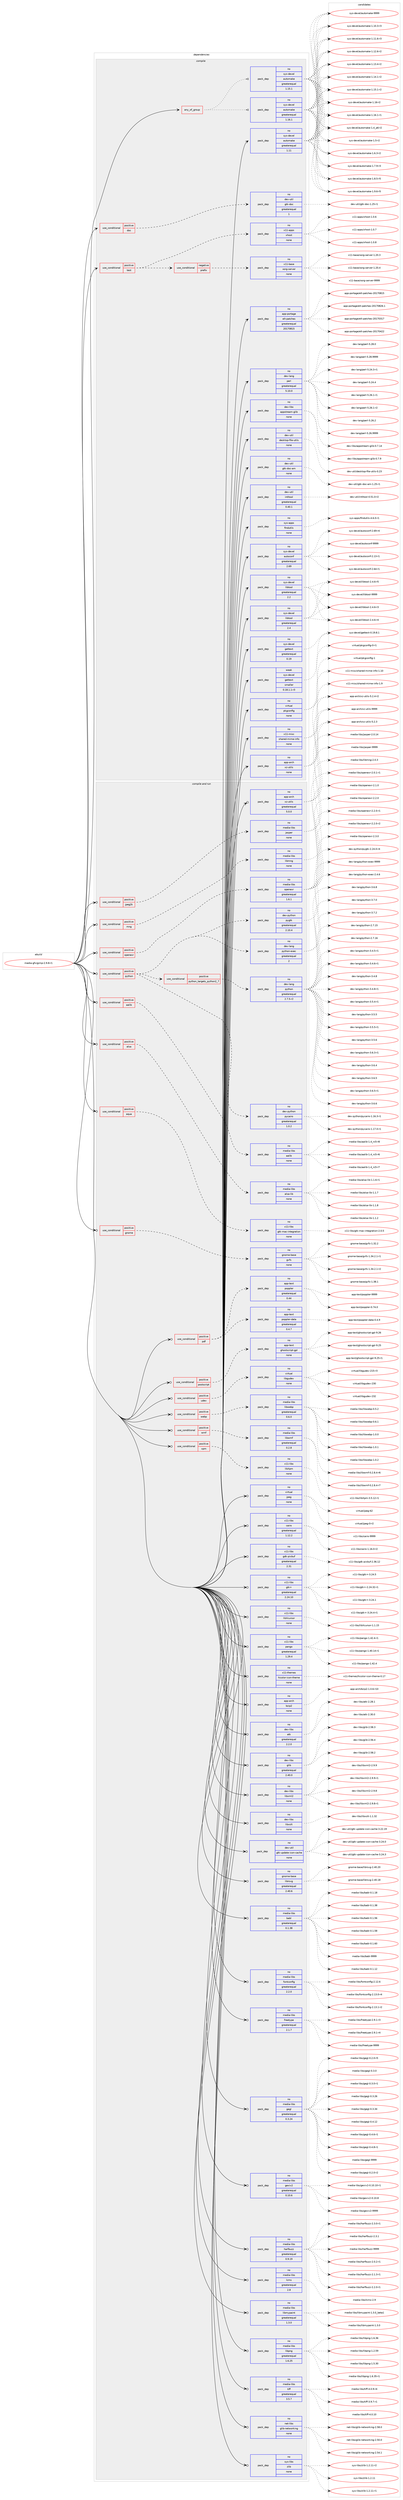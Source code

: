 digraph prolog {

# *************
# Graph options
# *************

newrank=true;
concentrate=true;
compound=true;
graph [rankdir=LR,fontname=Helvetica,fontsize=10,ranksep=1.5];#, ranksep=2.5, nodesep=0.2];
edge  [arrowhead=vee];
node  [fontname=Helvetica,fontsize=10];

# **********
# The ebuild
# **********

subgraph cluster_leftcol {
color=gray;
rank=same;
label=<<i>ebuild</i>>;
id [label="media-gfx/gimp-2.9.8-r1", color=red, width=4, href="../media-gfx/gimp-2.9.8-r1.svg"];
}

# ****************
# The dependencies
# ****************

subgraph cluster_midcol {
color=gray;
label=<<i>dependencies</i>>;
subgraph cluster_compile {
fillcolor="#eeeeee";
style=filled;
label=<<i>compile</i>>;
subgraph any24881 {
dependency1604122 [label=<<TABLE BORDER="0" CELLBORDER="1" CELLSPACING="0" CELLPADDING="4"><TR><TD CELLPADDING="10">any_of_group</TD></TR></TABLE>>, shape=none, color=red];subgraph pack1145934 {
dependency1604123 [label=<<TABLE BORDER="0" CELLBORDER="1" CELLSPACING="0" CELLPADDING="4" WIDTH="220"><TR><TD ROWSPAN="6" CELLPADDING="30">pack_dep</TD></TR><TR><TD WIDTH="110">no</TD></TR><TR><TD>sys-devel</TD></TR><TR><TD>automake</TD></TR><TR><TD>greaterequal</TD></TR><TR><TD>1.16.1</TD></TR></TABLE>>, shape=none, color=blue];
}
dependency1604122:e -> dependency1604123:w [weight=20,style="dotted",arrowhead="oinv"];
subgraph pack1145935 {
dependency1604124 [label=<<TABLE BORDER="0" CELLBORDER="1" CELLSPACING="0" CELLPADDING="4" WIDTH="220"><TR><TD ROWSPAN="6" CELLPADDING="30">pack_dep</TD></TR><TR><TD WIDTH="110">no</TD></TR><TR><TD>sys-devel</TD></TR><TR><TD>automake</TD></TR><TR><TD>greaterequal</TD></TR><TR><TD>1.15.1</TD></TR></TABLE>>, shape=none, color=blue];
}
dependency1604122:e -> dependency1604124:w [weight=20,style="dotted",arrowhead="oinv"];
}
id:e -> dependency1604122:w [weight=20,style="solid",arrowhead="vee"];
subgraph cond432622 {
dependency1604125 [label=<<TABLE BORDER="0" CELLBORDER="1" CELLSPACING="0" CELLPADDING="4"><TR><TD ROWSPAN="3" CELLPADDING="10">use_conditional</TD></TR><TR><TD>positive</TD></TR><TR><TD>doc</TD></TR></TABLE>>, shape=none, color=red];
subgraph pack1145936 {
dependency1604126 [label=<<TABLE BORDER="0" CELLBORDER="1" CELLSPACING="0" CELLPADDING="4" WIDTH="220"><TR><TD ROWSPAN="6" CELLPADDING="30">pack_dep</TD></TR><TR><TD WIDTH="110">no</TD></TR><TR><TD>dev-util</TD></TR><TR><TD>gtk-doc</TD></TR><TR><TD>greaterequal</TD></TR><TR><TD>1</TD></TR></TABLE>>, shape=none, color=blue];
}
dependency1604125:e -> dependency1604126:w [weight=20,style="dashed",arrowhead="vee"];
}
id:e -> dependency1604125:w [weight=20,style="solid",arrowhead="vee"];
subgraph cond432623 {
dependency1604127 [label=<<TABLE BORDER="0" CELLBORDER="1" CELLSPACING="0" CELLPADDING="4"><TR><TD ROWSPAN="3" CELLPADDING="10">use_conditional</TD></TR><TR><TD>positive</TD></TR><TR><TD>test</TD></TR></TABLE>>, shape=none, color=red];
subgraph cond432624 {
dependency1604128 [label=<<TABLE BORDER="0" CELLBORDER="1" CELLSPACING="0" CELLPADDING="4"><TR><TD ROWSPAN="3" CELLPADDING="10">use_conditional</TD></TR><TR><TD>negative</TD></TR><TR><TD>prefix</TD></TR></TABLE>>, shape=none, color=red];
subgraph pack1145937 {
dependency1604129 [label=<<TABLE BORDER="0" CELLBORDER="1" CELLSPACING="0" CELLPADDING="4" WIDTH="220"><TR><TD ROWSPAN="6" CELLPADDING="30">pack_dep</TD></TR><TR><TD WIDTH="110">no</TD></TR><TR><TD>x11-base</TD></TR><TR><TD>xorg-server</TD></TR><TR><TD>none</TD></TR><TR><TD></TD></TR></TABLE>>, shape=none, color=blue];
}
dependency1604128:e -> dependency1604129:w [weight=20,style="dashed",arrowhead="vee"];
}
dependency1604127:e -> dependency1604128:w [weight=20,style="dashed",arrowhead="vee"];
subgraph pack1145938 {
dependency1604130 [label=<<TABLE BORDER="0" CELLBORDER="1" CELLSPACING="0" CELLPADDING="4" WIDTH="220"><TR><TD ROWSPAN="6" CELLPADDING="30">pack_dep</TD></TR><TR><TD WIDTH="110">no</TD></TR><TR><TD>x11-apps</TD></TR><TR><TD>xhost</TD></TR><TR><TD>none</TD></TR><TR><TD></TD></TR></TABLE>>, shape=none, color=blue];
}
dependency1604127:e -> dependency1604130:w [weight=20,style="dashed",arrowhead="vee"];
}
id:e -> dependency1604127:w [weight=20,style="solid",arrowhead="vee"];
subgraph pack1145939 {
dependency1604131 [label=<<TABLE BORDER="0" CELLBORDER="1" CELLSPACING="0" CELLPADDING="4" WIDTH="220"><TR><TD ROWSPAN="6" CELLPADDING="30">pack_dep</TD></TR><TR><TD WIDTH="110">no</TD></TR><TR><TD>app-arch</TD></TR><TR><TD>xz-utils</TD></TR><TR><TD>none</TD></TR><TR><TD></TD></TR></TABLE>>, shape=none, color=blue];
}
id:e -> dependency1604131:w [weight=20,style="solid",arrowhead="vee"];
subgraph pack1145940 {
dependency1604132 [label=<<TABLE BORDER="0" CELLBORDER="1" CELLSPACING="0" CELLPADDING="4" WIDTH="220"><TR><TD ROWSPAN="6" CELLPADDING="30">pack_dep</TD></TR><TR><TD WIDTH="110">no</TD></TR><TR><TD>app-portage</TD></TR><TR><TD>elt-patches</TD></TR><TR><TD>greaterequal</TD></TR><TR><TD>20170815</TD></TR></TABLE>>, shape=none, color=blue];
}
id:e -> dependency1604132:w [weight=20,style="solid",arrowhead="vee"];
subgraph pack1145941 {
dependency1604133 [label=<<TABLE BORDER="0" CELLBORDER="1" CELLSPACING="0" CELLPADDING="4" WIDTH="220"><TR><TD ROWSPAN="6" CELLPADDING="30">pack_dep</TD></TR><TR><TD WIDTH="110">no</TD></TR><TR><TD>dev-lang</TD></TR><TR><TD>perl</TD></TR><TR><TD>greaterequal</TD></TR><TR><TD>5.10.0</TD></TR></TABLE>>, shape=none, color=blue];
}
id:e -> dependency1604133:w [weight=20,style="solid",arrowhead="vee"];
subgraph pack1145942 {
dependency1604134 [label=<<TABLE BORDER="0" CELLBORDER="1" CELLSPACING="0" CELLPADDING="4" WIDTH="220"><TR><TD ROWSPAN="6" CELLPADDING="30">pack_dep</TD></TR><TR><TD WIDTH="110">no</TD></TR><TR><TD>dev-libs</TD></TR><TR><TD>appstream-glib</TD></TR><TR><TD>none</TD></TR><TR><TD></TD></TR></TABLE>>, shape=none, color=blue];
}
id:e -> dependency1604134:w [weight=20,style="solid",arrowhead="vee"];
subgraph pack1145943 {
dependency1604135 [label=<<TABLE BORDER="0" CELLBORDER="1" CELLSPACING="0" CELLPADDING="4" WIDTH="220"><TR><TD ROWSPAN="6" CELLPADDING="30">pack_dep</TD></TR><TR><TD WIDTH="110">no</TD></TR><TR><TD>dev-util</TD></TR><TR><TD>desktop-file-utils</TD></TR><TR><TD>none</TD></TR><TR><TD></TD></TR></TABLE>>, shape=none, color=blue];
}
id:e -> dependency1604135:w [weight=20,style="solid",arrowhead="vee"];
subgraph pack1145944 {
dependency1604136 [label=<<TABLE BORDER="0" CELLBORDER="1" CELLSPACING="0" CELLPADDING="4" WIDTH="220"><TR><TD ROWSPAN="6" CELLPADDING="30">pack_dep</TD></TR><TR><TD WIDTH="110">no</TD></TR><TR><TD>dev-util</TD></TR><TR><TD>gtk-doc-am</TD></TR><TR><TD>none</TD></TR><TR><TD></TD></TR></TABLE>>, shape=none, color=blue];
}
id:e -> dependency1604136:w [weight=20,style="solid",arrowhead="vee"];
subgraph pack1145945 {
dependency1604137 [label=<<TABLE BORDER="0" CELLBORDER="1" CELLSPACING="0" CELLPADDING="4" WIDTH="220"><TR><TD ROWSPAN="6" CELLPADDING="30">pack_dep</TD></TR><TR><TD WIDTH="110">no</TD></TR><TR><TD>dev-util</TD></TR><TR><TD>intltool</TD></TR><TR><TD>greaterequal</TD></TR><TR><TD>0.40.1</TD></TR></TABLE>>, shape=none, color=blue];
}
id:e -> dependency1604137:w [weight=20,style="solid",arrowhead="vee"];
subgraph pack1145946 {
dependency1604138 [label=<<TABLE BORDER="0" CELLBORDER="1" CELLSPACING="0" CELLPADDING="4" WIDTH="220"><TR><TD ROWSPAN="6" CELLPADDING="30">pack_dep</TD></TR><TR><TD WIDTH="110">no</TD></TR><TR><TD>sys-apps</TD></TR><TR><TD>findutils</TD></TR><TR><TD>none</TD></TR><TR><TD></TD></TR></TABLE>>, shape=none, color=blue];
}
id:e -> dependency1604138:w [weight=20,style="solid",arrowhead="vee"];
subgraph pack1145947 {
dependency1604139 [label=<<TABLE BORDER="0" CELLBORDER="1" CELLSPACING="0" CELLPADDING="4" WIDTH="220"><TR><TD ROWSPAN="6" CELLPADDING="30">pack_dep</TD></TR><TR><TD WIDTH="110">no</TD></TR><TR><TD>sys-devel</TD></TR><TR><TD>autoconf</TD></TR><TR><TD>greaterequal</TD></TR><TR><TD>2.69</TD></TR></TABLE>>, shape=none, color=blue];
}
id:e -> dependency1604139:w [weight=20,style="solid",arrowhead="vee"];
subgraph pack1145948 {
dependency1604140 [label=<<TABLE BORDER="0" CELLBORDER="1" CELLSPACING="0" CELLPADDING="4" WIDTH="220"><TR><TD ROWSPAN="6" CELLPADDING="30">pack_dep</TD></TR><TR><TD WIDTH="110">no</TD></TR><TR><TD>sys-devel</TD></TR><TR><TD>automake</TD></TR><TR><TD>greaterequal</TD></TR><TR><TD>1.11</TD></TR></TABLE>>, shape=none, color=blue];
}
id:e -> dependency1604140:w [weight=20,style="solid",arrowhead="vee"];
subgraph pack1145949 {
dependency1604141 [label=<<TABLE BORDER="0" CELLBORDER="1" CELLSPACING="0" CELLPADDING="4" WIDTH="220"><TR><TD ROWSPAN="6" CELLPADDING="30">pack_dep</TD></TR><TR><TD WIDTH="110">no</TD></TR><TR><TD>sys-devel</TD></TR><TR><TD>gettext</TD></TR><TR><TD>greaterequal</TD></TR><TR><TD>0.19</TD></TR></TABLE>>, shape=none, color=blue];
}
id:e -> dependency1604141:w [weight=20,style="solid",arrowhead="vee"];
subgraph pack1145950 {
dependency1604142 [label=<<TABLE BORDER="0" CELLBORDER="1" CELLSPACING="0" CELLPADDING="4" WIDTH="220"><TR><TD ROWSPAN="6" CELLPADDING="30">pack_dep</TD></TR><TR><TD WIDTH="110">no</TD></TR><TR><TD>sys-devel</TD></TR><TR><TD>libtool</TD></TR><TR><TD>greaterequal</TD></TR><TR><TD>2.2</TD></TR></TABLE>>, shape=none, color=blue];
}
id:e -> dependency1604142:w [weight=20,style="solid",arrowhead="vee"];
subgraph pack1145951 {
dependency1604143 [label=<<TABLE BORDER="0" CELLBORDER="1" CELLSPACING="0" CELLPADDING="4" WIDTH="220"><TR><TD ROWSPAN="6" CELLPADDING="30">pack_dep</TD></TR><TR><TD WIDTH="110">no</TD></TR><TR><TD>sys-devel</TD></TR><TR><TD>libtool</TD></TR><TR><TD>greaterequal</TD></TR><TR><TD>2.4</TD></TR></TABLE>>, shape=none, color=blue];
}
id:e -> dependency1604143:w [weight=20,style="solid",arrowhead="vee"];
subgraph pack1145952 {
dependency1604144 [label=<<TABLE BORDER="0" CELLBORDER="1" CELLSPACING="0" CELLPADDING="4" WIDTH="220"><TR><TD ROWSPAN="6" CELLPADDING="30">pack_dep</TD></TR><TR><TD WIDTH="110">no</TD></TR><TR><TD>virtual</TD></TR><TR><TD>pkgconfig</TD></TR><TR><TD>none</TD></TR><TR><TD></TD></TR></TABLE>>, shape=none, color=blue];
}
id:e -> dependency1604144:w [weight=20,style="solid",arrowhead="vee"];
subgraph pack1145953 {
dependency1604145 [label=<<TABLE BORDER="0" CELLBORDER="1" CELLSPACING="0" CELLPADDING="4" WIDTH="220"><TR><TD ROWSPAN="6" CELLPADDING="30">pack_dep</TD></TR><TR><TD WIDTH="110">no</TD></TR><TR><TD>x11-misc</TD></TR><TR><TD>shared-mime-info</TD></TR><TR><TD>none</TD></TR><TR><TD></TD></TR></TABLE>>, shape=none, color=blue];
}
id:e -> dependency1604145:w [weight=20,style="solid",arrowhead="vee"];
subgraph pack1145954 {
dependency1604146 [label=<<TABLE BORDER="0" CELLBORDER="1" CELLSPACING="0" CELLPADDING="4" WIDTH="220"><TR><TD ROWSPAN="6" CELLPADDING="30">pack_dep</TD></TR><TR><TD WIDTH="110">weak</TD></TR><TR><TD>sys-devel</TD></TR><TR><TD>gettext</TD></TR><TR><TD>smaller</TD></TR><TR><TD>0.18.1.1-r3</TD></TR></TABLE>>, shape=none, color=blue];
}
id:e -> dependency1604146:w [weight=20,style="solid",arrowhead="vee"];
}
subgraph cluster_compileandrun {
fillcolor="#eeeeee";
style=filled;
label=<<i>compile and run</i>>;
subgraph cond432625 {
dependency1604147 [label=<<TABLE BORDER="0" CELLBORDER="1" CELLSPACING="0" CELLPADDING="4"><TR><TD ROWSPAN="3" CELLPADDING="10">use_conditional</TD></TR><TR><TD>positive</TD></TR><TR><TD>aalib</TD></TR></TABLE>>, shape=none, color=red];
subgraph pack1145955 {
dependency1604148 [label=<<TABLE BORDER="0" CELLBORDER="1" CELLSPACING="0" CELLPADDING="4" WIDTH="220"><TR><TD ROWSPAN="6" CELLPADDING="30">pack_dep</TD></TR><TR><TD WIDTH="110">no</TD></TR><TR><TD>media-libs</TD></TR><TR><TD>aalib</TD></TR><TR><TD>none</TD></TR><TR><TD></TD></TR></TABLE>>, shape=none, color=blue];
}
dependency1604147:e -> dependency1604148:w [weight=20,style="dashed",arrowhead="vee"];
}
id:e -> dependency1604147:w [weight=20,style="solid",arrowhead="odotvee"];
subgraph cond432626 {
dependency1604149 [label=<<TABLE BORDER="0" CELLBORDER="1" CELLSPACING="0" CELLPADDING="4"><TR><TD ROWSPAN="3" CELLPADDING="10">use_conditional</TD></TR><TR><TD>positive</TD></TR><TR><TD>alsa</TD></TR></TABLE>>, shape=none, color=red];
subgraph pack1145956 {
dependency1604150 [label=<<TABLE BORDER="0" CELLBORDER="1" CELLSPACING="0" CELLPADDING="4" WIDTH="220"><TR><TD ROWSPAN="6" CELLPADDING="30">pack_dep</TD></TR><TR><TD WIDTH="110">no</TD></TR><TR><TD>media-libs</TD></TR><TR><TD>alsa-lib</TD></TR><TR><TD>none</TD></TR><TR><TD></TD></TR></TABLE>>, shape=none, color=blue];
}
dependency1604149:e -> dependency1604150:w [weight=20,style="dashed",arrowhead="vee"];
}
id:e -> dependency1604149:w [weight=20,style="solid",arrowhead="odotvee"];
subgraph cond432627 {
dependency1604151 [label=<<TABLE BORDER="0" CELLBORDER="1" CELLSPACING="0" CELLPADDING="4"><TR><TD ROWSPAN="3" CELLPADDING="10">use_conditional</TD></TR><TR><TD>positive</TD></TR><TR><TD>aqua</TD></TR></TABLE>>, shape=none, color=red];
subgraph pack1145957 {
dependency1604152 [label=<<TABLE BORDER="0" CELLBORDER="1" CELLSPACING="0" CELLPADDING="4" WIDTH="220"><TR><TD ROWSPAN="6" CELLPADDING="30">pack_dep</TD></TR><TR><TD WIDTH="110">no</TD></TR><TR><TD>x11-libs</TD></TR><TR><TD>gtk-mac-integration</TD></TR><TR><TD>none</TD></TR><TR><TD></TD></TR></TABLE>>, shape=none, color=blue];
}
dependency1604151:e -> dependency1604152:w [weight=20,style="dashed",arrowhead="vee"];
}
id:e -> dependency1604151:w [weight=20,style="solid",arrowhead="odotvee"];
subgraph cond432628 {
dependency1604153 [label=<<TABLE BORDER="0" CELLBORDER="1" CELLSPACING="0" CELLPADDING="4"><TR><TD ROWSPAN="3" CELLPADDING="10">use_conditional</TD></TR><TR><TD>positive</TD></TR><TR><TD>gnome</TD></TR></TABLE>>, shape=none, color=red];
subgraph pack1145958 {
dependency1604154 [label=<<TABLE BORDER="0" CELLBORDER="1" CELLSPACING="0" CELLPADDING="4" WIDTH="220"><TR><TD ROWSPAN="6" CELLPADDING="30">pack_dep</TD></TR><TR><TD WIDTH="110">no</TD></TR><TR><TD>gnome-base</TD></TR><TR><TD>gvfs</TD></TR><TR><TD>none</TD></TR><TR><TD></TD></TR></TABLE>>, shape=none, color=blue];
}
dependency1604153:e -> dependency1604154:w [weight=20,style="dashed",arrowhead="vee"];
}
id:e -> dependency1604153:w [weight=20,style="solid",arrowhead="odotvee"];
subgraph cond432629 {
dependency1604155 [label=<<TABLE BORDER="0" CELLBORDER="1" CELLSPACING="0" CELLPADDING="4"><TR><TD ROWSPAN="3" CELLPADDING="10">use_conditional</TD></TR><TR><TD>positive</TD></TR><TR><TD>jpeg2k</TD></TR></TABLE>>, shape=none, color=red];
subgraph pack1145959 {
dependency1604156 [label=<<TABLE BORDER="0" CELLBORDER="1" CELLSPACING="0" CELLPADDING="4" WIDTH="220"><TR><TD ROWSPAN="6" CELLPADDING="30">pack_dep</TD></TR><TR><TD WIDTH="110">no</TD></TR><TR><TD>media-libs</TD></TR><TR><TD>jasper</TD></TR><TR><TD>none</TD></TR><TR><TD></TD></TR></TABLE>>, shape=none, color=blue];
}
dependency1604155:e -> dependency1604156:w [weight=20,style="dashed",arrowhead="vee"];
}
id:e -> dependency1604155:w [weight=20,style="solid",arrowhead="odotvee"];
subgraph cond432630 {
dependency1604157 [label=<<TABLE BORDER="0" CELLBORDER="1" CELLSPACING="0" CELLPADDING="4"><TR><TD ROWSPAN="3" CELLPADDING="10">use_conditional</TD></TR><TR><TD>positive</TD></TR><TR><TD>mng</TD></TR></TABLE>>, shape=none, color=red];
subgraph pack1145960 {
dependency1604158 [label=<<TABLE BORDER="0" CELLBORDER="1" CELLSPACING="0" CELLPADDING="4" WIDTH="220"><TR><TD ROWSPAN="6" CELLPADDING="30">pack_dep</TD></TR><TR><TD WIDTH="110">no</TD></TR><TR><TD>media-libs</TD></TR><TR><TD>libmng</TD></TR><TR><TD>none</TD></TR><TR><TD></TD></TR></TABLE>>, shape=none, color=blue];
}
dependency1604157:e -> dependency1604158:w [weight=20,style="dashed",arrowhead="vee"];
}
id:e -> dependency1604157:w [weight=20,style="solid",arrowhead="odotvee"];
subgraph cond432631 {
dependency1604159 [label=<<TABLE BORDER="0" CELLBORDER="1" CELLSPACING="0" CELLPADDING="4"><TR><TD ROWSPAN="3" CELLPADDING="10">use_conditional</TD></TR><TR><TD>positive</TD></TR><TR><TD>openexr</TD></TR></TABLE>>, shape=none, color=red];
subgraph pack1145961 {
dependency1604160 [label=<<TABLE BORDER="0" CELLBORDER="1" CELLSPACING="0" CELLPADDING="4" WIDTH="220"><TR><TD ROWSPAN="6" CELLPADDING="30">pack_dep</TD></TR><TR><TD WIDTH="110">no</TD></TR><TR><TD>media-libs</TD></TR><TR><TD>openexr</TD></TR><TR><TD>greaterequal</TD></TR><TR><TD>1.6.1</TD></TR></TABLE>>, shape=none, color=blue];
}
dependency1604159:e -> dependency1604160:w [weight=20,style="dashed",arrowhead="vee"];
}
id:e -> dependency1604159:w [weight=20,style="solid",arrowhead="odotvee"];
subgraph cond432632 {
dependency1604161 [label=<<TABLE BORDER="0" CELLBORDER="1" CELLSPACING="0" CELLPADDING="4"><TR><TD ROWSPAN="3" CELLPADDING="10">use_conditional</TD></TR><TR><TD>positive</TD></TR><TR><TD>pdf</TD></TR></TABLE>>, shape=none, color=red];
subgraph pack1145962 {
dependency1604162 [label=<<TABLE BORDER="0" CELLBORDER="1" CELLSPACING="0" CELLPADDING="4" WIDTH="220"><TR><TD ROWSPAN="6" CELLPADDING="30">pack_dep</TD></TR><TR><TD WIDTH="110">no</TD></TR><TR><TD>app-text</TD></TR><TR><TD>poppler</TD></TR><TR><TD>greaterequal</TD></TR><TR><TD>0.44</TD></TR></TABLE>>, shape=none, color=blue];
}
dependency1604161:e -> dependency1604162:w [weight=20,style="dashed",arrowhead="vee"];
subgraph pack1145963 {
dependency1604163 [label=<<TABLE BORDER="0" CELLBORDER="1" CELLSPACING="0" CELLPADDING="4" WIDTH="220"><TR><TD ROWSPAN="6" CELLPADDING="30">pack_dep</TD></TR><TR><TD WIDTH="110">no</TD></TR><TR><TD>app-text</TD></TR><TR><TD>poppler-data</TD></TR><TR><TD>greaterequal</TD></TR><TR><TD>0.4.7</TD></TR></TABLE>>, shape=none, color=blue];
}
dependency1604161:e -> dependency1604163:w [weight=20,style="dashed",arrowhead="vee"];
}
id:e -> dependency1604161:w [weight=20,style="solid",arrowhead="odotvee"];
subgraph cond432633 {
dependency1604164 [label=<<TABLE BORDER="0" CELLBORDER="1" CELLSPACING="0" CELLPADDING="4"><TR><TD ROWSPAN="3" CELLPADDING="10">use_conditional</TD></TR><TR><TD>positive</TD></TR><TR><TD>postscript</TD></TR></TABLE>>, shape=none, color=red];
subgraph pack1145964 {
dependency1604165 [label=<<TABLE BORDER="0" CELLBORDER="1" CELLSPACING="0" CELLPADDING="4" WIDTH="220"><TR><TD ROWSPAN="6" CELLPADDING="30">pack_dep</TD></TR><TR><TD WIDTH="110">no</TD></TR><TR><TD>app-text</TD></TR><TR><TD>ghostscript-gpl</TD></TR><TR><TD>none</TD></TR><TR><TD></TD></TR></TABLE>>, shape=none, color=blue];
}
dependency1604164:e -> dependency1604165:w [weight=20,style="dashed",arrowhead="vee"];
}
id:e -> dependency1604164:w [weight=20,style="solid",arrowhead="odotvee"];
subgraph cond432634 {
dependency1604166 [label=<<TABLE BORDER="0" CELLBORDER="1" CELLSPACING="0" CELLPADDING="4"><TR><TD ROWSPAN="3" CELLPADDING="10">use_conditional</TD></TR><TR><TD>positive</TD></TR><TR><TD>python</TD></TR></TABLE>>, shape=none, color=red];
subgraph cond432635 {
dependency1604167 [label=<<TABLE BORDER="0" CELLBORDER="1" CELLSPACING="0" CELLPADDING="4"><TR><TD ROWSPAN="3" CELLPADDING="10">use_conditional</TD></TR><TR><TD>positive</TD></TR><TR><TD>python_targets_python2_7</TD></TR></TABLE>>, shape=none, color=red];
subgraph pack1145965 {
dependency1604168 [label=<<TABLE BORDER="0" CELLBORDER="1" CELLSPACING="0" CELLPADDING="4" WIDTH="220"><TR><TD ROWSPAN="6" CELLPADDING="30">pack_dep</TD></TR><TR><TD WIDTH="110">no</TD></TR><TR><TD>dev-lang</TD></TR><TR><TD>python</TD></TR><TR><TD>greaterequal</TD></TR><TR><TD>2.7.5-r2</TD></TR></TABLE>>, shape=none, color=blue];
}
dependency1604167:e -> dependency1604168:w [weight=20,style="dashed",arrowhead="vee"];
}
dependency1604166:e -> dependency1604167:w [weight=20,style="dashed",arrowhead="vee"];
subgraph pack1145966 {
dependency1604169 [label=<<TABLE BORDER="0" CELLBORDER="1" CELLSPACING="0" CELLPADDING="4" WIDTH="220"><TR><TD ROWSPAN="6" CELLPADDING="30">pack_dep</TD></TR><TR><TD WIDTH="110">no</TD></TR><TR><TD>dev-lang</TD></TR><TR><TD>python-exec</TD></TR><TR><TD>greaterequal</TD></TR><TR><TD>2</TD></TR></TABLE>>, shape=none, color=blue];
}
dependency1604166:e -> dependency1604169:w [weight=20,style="dashed",arrowhead="vee"];
subgraph pack1145967 {
dependency1604170 [label=<<TABLE BORDER="0" CELLBORDER="1" CELLSPACING="0" CELLPADDING="4" WIDTH="220"><TR><TD ROWSPAN="6" CELLPADDING="30">pack_dep</TD></TR><TR><TD WIDTH="110">no</TD></TR><TR><TD>dev-python</TD></TR><TR><TD>pygtk</TD></TR><TR><TD>greaterequal</TD></TR><TR><TD>2.10.4</TD></TR></TABLE>>, shape=none, color=blue];
}
dependency1604166:e -> dependency1604170:w [weight=20,style="dashed",arrowhead="vee"];
subgraph pack1145968 {
dependency1604171 [label=<<TABLE BORDER="0" CELLBORDER="1" CELLSPACING="0" CELLPADDING="4" WIDTH="220"><TR><TD ROWSPAN="6" CELLPADDING="30">pack_dep</TD></TR><TR><TD WIDTH="110">no</TD></TR><TR><TD>dev-python</TD></TR><TR><TD>pycairo</TD></TR><TR><TD>greaterequal</TD></TR><TR><TD>1.0.2</TD></TR></TABLE>>, shape=none, color=blue];
}
dependency1604166:e -> dependency1604171:w [weight=20,style="dashed",arrowhead="vee"];
}
id:e -> dependency1604166:w [weight=20,style="solid",arrowhead="odotvee"];
subgraph cond432636 {
dependency1604172 [label=<<TABLE BORDER="0" CELLBORDER="1" CELLSPACING="0" CELLPADDING="4"><TR><TD ROWSPAN="3" CELLPADDING="10">use_conditional</TD></TR><TR><TD>positive</TD></TR><TR><TD>udev</TD></TR></TABLE>>, shape=none, color=red];
subgraph pack1145969 {
dependency1604173 [label=<<TABLE BORDER="0" CELLBORDER="1" CELLSPACING="0" CELLPADDING="4" WIDTH="220"><TR><TD ROWSPAN="6" CELLPADDING="30">pack_dep</TD></TR><TR><TD WIDTH="110">no</TD></TR><TR><TD>virtual</TD></TR><TR><TD>libgudev</TD></TR><TR><TD>none</TD></TR><TR><TD></TD></TR></TABLE>>, shape=none, color=blue];
}
dependency1604172:e -> dependency1604173:w [weight=20,style="dashed",arrowhead="vee"];
}
id:e -> dependency1604172:w [weight=20,style="solid",arrowhead="odotvee"];
subgraph cond432637 {
dependency1604174 [label=<<TABLE BORDER="0" CELLBORDER="1" CELLSPACING="0" CELLPADDING="4"><TR><TD ROWSPAN="3" CELLPADDING="10">use_conditional</TD></TR><TR><TD>positive</TD></TR><TR><TD>webp</TD></TR></TABLE>>, shape=none, color=red];
subgraph pack1145970 {
dependency1604175 [label=<<TABLE BORDER="0" CELLBORDER="1" CELLSPACING="0" CELLPADDING="4" WIDTH="220"><TR><TD ROWSPAN="6" CELLPADDING="30">pack_dep</TD></TR><TR><TD WIDTH="110">no</TD></TR><TR><TD>media-libs</TD></TR><TR><TD>libwebp</TD></TR><TR><TD>greaterequal</TD></TR><TR><TD>0.6.0</TD></TR></TABLE>>, shape=none, color=blue];
}
dependency1604174:e -> dependency1604175:w [weight=20,style="dashed",arrowhead="vee"];
}
id:e -> dependency1604174:w [weight=20,style="solid",arrowhead="odotvee"];
subgraph cond432638 {
dependency1604176 [label=<<TABLE BORDER="0" CELLBORDER="1" CELLSPACING="0" CELLPADDING="4"><TR><TD ROWSPAN="3" CELLPADDING="10">use_conditional</TD></TR><TR><TD>positive</TD></TR><TR><TD>wmf</TD></TR></TABLE>>, shape=none, color=red];
subgraph pack1145971 {
dependency1604177 [label=<<TABLE BORDER="0" CELLBORDER="1" CELLSPACING="0" CELLPADDING="4" WIDTH="220"><TR><TD ROWSPAN="6" CELLPADDING="30">pack_dep</TD></TR><TR><TD WIDTH="110">no</TD></TR><TR><TD>media-libs</TD></TR><TR><TD>libwmf</TD></TR><TR><TD>greaterequal</TD></TR><TR><TD>0.2.8</TD></TR></TABLE>>, shape=none, color=blue];
}
dependency1604176:e -> dependency1604177:w [weight=20,style="dashed",arrowhead="vee"];
}
id:e -> dependency1604176:w [weight=20,style="solid",arrowhead="odotvee"];
subgraph cond432639 {
dependency1604178 [label=<<TABLE BORDER="0" CELLBORDER="1" CELLSPACING="0" CELLPADDING="4"><TR><TD ROWSPAN="3" CELLPADDING="10">use_conditional</TD></TR><TR><TD>positive</TD></TR><TR><TD>xpm</TD></TR></TABLE>>, shape=none, color=red];
subgraph pack1145972 {
dependency1604179 [label=<<TABLE BORDER="0" CELLBORDER="1" CELLSPACING="0" CELLPADDING="4" WIDTH="220"><TR><TD ROWSPAN="6" CELLPADDING="30">pack_dep</TD></TR><TR><TD WIDTH="110">no</TD></TR><TR><TD>x11-libs</TD></TR><TR><TD>libXpm</TD></TR><TR><TD>none</TD></TR><TR><TD></TD></TR></TABLE>>, shape=none, color=blue];
}
dependency1604178:e -> dependency1604179:w [weight=20,style="dashed",arrowhead="vee"];
}
id:e -> dependency1604178:w [weight=20,style="solid",arrowhead="odotvee"];
subgraph pack1145973 {
dependency1604180 [label=<<TABLE BORDER="0" CELLBORDER="1" CELLSPACING="0" CELLPADDING="4" WIDTH="220"><TR><TD ROWSPAN="6" CELLPADDING="30">pack_dep</TD></TR><TR><TD WIDTH="110">no</TD></TR><TR><TD>app-arch</TD></TR><TR><TD>bzip2</TD></TR><TR><TD>none</TD></TR><TR><TD></TD></TR></TABLE>>, shape=none, color=blue];
}
id:e -> dependency1604180:w [weight=20,style="solid",arrowhead="odotvee"];
subgraph pack1145974 {
dependency1604181 [label=<<TABLE BORDER="0" CELLBORDER="1" CELLSPACING="0" CELLPADDING="4" WIDTH="220"><TR><TD ROWSPAN="6" CELLPADDING="30">pack_dep</TD></TR><TR><TD WIDTH="110">no</TD></TR><TR><TD>app-arch</TD></TR><TR><TD>xz-utils</TD></TR><TR><TD>greaterequal</TD></TR><TR><TD>5.0.0</TD></TR></TABLE>>, shape=none, color=blue];
}
id:e -> dependency1604181:w [weight=20,style="solid",arrowhead="odotvee"];
subgraph pack1145975 {
dependency1604182 [label=<<TABLE BORDER="0" CELLBORDER="1" CELLSPACING="0" CELLPADDING="4" WIDTH="220"><TR><TD ROWSPAN="6" CELLPADDING="30">pack_dep</TD></TR><TR><TD WIDTH="110">no</TD></TR><TR><TD>dev-libs</TD></TR><TR><TD>atk</TD></TR><TR><TD>greaterequal</TD></TR><TR><TD>2.2.0</TD></TR></TABLE>>, shape=none, color=blue];
}
id:e -> dependency1604182:w [weight=20,style="solid",arrowhead="odotvee"];
subgraph pack1145976 {
dependency1604183 [label=<<TABLE BORDER="0" CELLBORDER="1" CELLSPACING="0" CELLPADDING="4" WIDTH="220"><TR><TD ROWSPAN="6" CELLPADDING="30">pack_dep</TD></TR><TR><TD WIDTH="110">no</TD></TR><TR><TD>dev-libs</TD></TR><TR><TD>glib</TD></TR><TR><TD>greaterequal</TD></TR><TR><TD>2.40.0</TD></TR></TABLE>>, shape=none, color=blue];
}
id:e -> dependency1604183:w [weight=20,style="solid",arrowhead="odotvee"];
subgraph pack1145977 {
dependency1604184 [label=<<TABLE BORDER="0" CELLBORDER="1" CELLSPACING="0" CELLPADDING="4" WIDTH="220"><TR><TD ROWSPAN="6" CELLPADDING="30">pack_dep</TD></TR><TR><TD WIDTH="110">no</TD></TR><TR><TD>dev-libs</TD></TR><TR><TD>libxml2</TD></TR><TR><TD>none</TD></TR><TR><TD></TD></TR></TABLE>>, shape=none, color=blue];
}
id:e -> dependency1604184:w [weight=20,style="solid",arrowhead="odotvee"];
subgraph pack1145978 {
dependency1604185 [label=<<TABLE BORDER="0" CELLBORDER="1" CELLSPACING="0" CELLPADDING="4" WIDTH="220"><TR><TD ROWSPAN="6" CELLPADDING="30">pack_dep</TD></TR><TR><TD WIDTH="110">no</TD></TR><TR><TD>dev-libs</TD></TR><TR><TD>libxslt</TD></TR><TR><TD>none</TD></TR><TR><TD></TD></TR></TABLE>>, shape=none, color=blue];
}
id:e -> dependency1604185:w [weight=20,style="solid",arrowhead="odotvee"];
subgraph pack1145979 {
dependency1604186 [label=<<TABLE BORDER="0" CELLBORDER="1" CELLSPACING="0" CELLPADDING="4" WIDTH="220"><TR><TD ROWSPAN="6" CELLPADDING="30">pack_dep</TD></TR><TR><TD WIDTH="110">no</TD></TR><TR><TD>dev-util</TD></TR><TR><TD>gtk-update-icon-cache</TD></TR><TR><TD>none</TD></TR><TR><TD></TD></TR></TABLE>>, shape=none, color=blue];
}
id:e -> dependency1604186:w [weight=20,style="solid",arrowhead="odotvee"];
subgraph pack1145980 {
dependency1604187 [label=<<TABLE BORDER="0" CELLBORDER="1" CELLSPACING="0" CELLPADDING="4" WIDTH="220"><TR><TD ROWSPAN="6" CELLPADDING="30">pack_dep</TD></TR><TR><TD WIDTH="110">no</TD></TR><TR><TD>gnome-base</TD></TR><TR><TD>librsvg</TD></TR><TR><TD>greaterequal</TD></TR><TR><TD>2.40.6</TD></TR></TABLE>>, shape=none, color=blue];
}
id:e -> dependency1604187:w [weight=20,style="solid",arrowhead="odotvee"];
subgraph pack1145981 {
dependency1604188 [label=<<TABLE BORDER="0" CELLBORDER="1" CELLSPACING="0" CELLPADDING="4" WIDTH="220"><TR><TD ROWSPAN="6" CELLPADDING="30">pack_dep</TD></TR><TR><TD WIDTH="110">no</TD></TR><TR><TD>media-libs</TD></TR><TR><TD>babl</TD></TR><TR><TD>greaterequal</TD></TR><TR><TD>0.1.38</TD></TR></TABLE>>, shape=none, color=blue];
}
id:e -> dependency1604188:w [weight=20,style="solid",arrowhead="odotvee"];
subgraph pack1145982 {
dependency1604189 [label=<<TABLE BORDER="0" CELLBORDER="1" CELLSPACING="0" CELLPADDING="4" WIDTH="220"><TR><TD ROWSPAN="6" CELLPADDING="30">pack_dep</TD></TR><TR><TD WIDTH="110">no</TD></TR><TR><TD>media-libs</TD></TR><TR><TD>fontconfig</TD></TR><TR><TD>greaterequal</TD></TR><TR><TD>2.2.0</TD></TR></TABLE>>, shape=none, color=blue];
}
id:e -> dependency1604189:w [weight=20,style="solid",arrowhead="odotvee"];
subgraph pack1145983 {
dependency1604190 [label=<<TABLE BORDER="0" CELLBORDER="1" CELLSPACING="0" CELLPADDING="4" WIDTH="220"><TR><TD ROWSPAN="6" CELLPADDING="30">pack_dep</TD></TR><TR><TD WIDTH="110">no</TD></TR><TR><TD>media-libs</TD></TR><TR><TD>freetype</TD></TR><TR><TD>greaterequal</TD></TR><TR><TD>2.1.7</TD></TR></TABLE>>, shape=none, color=blue];
}
id:e -> dependency1604190:w [weight=20,style="solid",arrowhead="odotvee"];
subgraph pack1145984 {
dependency1604191 [label=<<TABLE BORDER="0" CELLBORDER="1" CELLSPACING="0" CELLPADDING="4" WIDTH="220"><TR><TD ROWSPAN="6" CELLPADDING="30">pack_dep</TD></TR><TR><TD WIDTH="110">no</TD></TR><TR><TD>media-libs</TD></TR><TR><TD>gegl</TD></TR><TR><TD>greaterequal</TD></TR><TR><TD>0.3.24</TD></TR></TABLE>>, shape=none, color=blue];
}
id:e -> dependency1604191:w [weight=20,style="solid",arrowhead="odotvee"];
subgraph pack1145985 {
dependency1604192 [label=<<TABLE BORDER="0" CELLBORDER="1" CELLSPACING="0" CELLPADDING="4" WIDTH="220"><TR><TD ROWSPAN="6" CELLPADDING="30">pack_dep</TD></TR><TR><TD WIDTH="110">no</TD></TR><TR><TD>media-libs</TD></TR><TR><TD>gexiv2</TD></TR><TR><TD>greaterequal</TD></TR><TR><TD>0.10.6</TD></TR></TABLE>>, shape=none, color=blue];
}
id:e -> dependency1604192:w [weight=20,style="solid",arrowhead="odotvee"];
subgraph pack1145986 {
dependency1604193 [label=<<TABLE BORDER="0" CELLBORDER="1" CELLSPACING="0" CELLPADDING="4" WIDTH="220"><TR><TD ROWSPAN="6" CELLPADDING="30">pack_dep</TD></TR><TR><TD WIDTH="110">no</TD></TR><TR><TD>media-libs</TD></TR><TR><TD>harfbuzz</TD></TR><TR><TD>greaterequal</TD></TR><TR><TD>0.9.19</TD></TR></TABLE>>, shape=none, color=blue];
}
id:e -> dependency1604193:w [weight=20,style="solid",arrowhead="odotvee"];
subgraph pack1145987 {
dependency1604194 [label=<<TABLE BORDER="0" CELLBORDER="1" CELLSPACING="0" CELLPADDING="4" WIDTH="220"><TR><TD ROWSPAN="6" CELLPADDING="30">pack_dep</TD></TR><TR><TD WIDTH="110">no</TD></TR><TR><TD>media-libs</TD></TR><TR><TD>lcms</TD></TR><TR><TD>greaterequal</TD></TR><TR><TD>2.8</TD></TR></TABLE>>, shape=none, color=blue];
}
id:e -> dependency1604194:w [weight=20,style="solid",arrowhead="odotvee"];
subgraph pack1145988 {
dependency1604195 [label=<<TABLE BORDER="0" CELLBORDER="1" CELLSPACING="0" CELLPADDING="4" WIDTH="220"><TR><TD ROWSPAN="6" CELLPADDING="30">pack_dep</TD></TR><TR><TD WIDTH="110">no</TD></TR><TR><TD>media-libs</TD></TR><TR><TD>libmypaint</TD></TR><TR><TD>greaterequal</TD></TR><TR><TD>1.3.0</TD></TR></TABLE>>, shape=none, color=blue];
}
id:e -> dependency1604195:w [weight=20,style="solid",arrowhead="odotvee"];
subgraph pack1145989 {
dependency1604196 [label=<<TABLE BORDER="0" CELLBORDER="1" CELLSPACING="0" CELLPADDING="4" WIDTH="220"><TR><TD ROWSPAN="6" CELLPADDING="30">pack_dep</TD></TR><TR><TD WIDTH="110">no</TD></TR><TR><TD>media-libs</TD></TR><TR><TD>libpng</TD></TR><TR><TD>greaterequal</TD></TR><TR><TD>1.6.25</TD></TR></TABLE>>, shape=none, color=blue];
}
id:e -> dependency1604196:w [weight=20,style="solid",arrowhead="odotvee"];
subgraph pack1145990 {
dependency1604197 [label=<<TABLE BORDER="0" CELLBORDER="1" CELLSPACING="0" CELLPADDING="4" WIDTH="220"><TR><TD ROWSPAN="6" CELLPADDING="30">pack_dep</TD></TR><TR><TD WIDTH="110">no</TD></TR><TR><TD>media-libs</TD></TR><TR><TD>tiff</TD></TR><TR><TD>greaterequal</TD></TR><TR><TD>3.5.7</TD></TR></TABLE>>, shape=none, color=blue];
}
id:e -> dependency1604197:w [weight=20,style="solid",arrowhead="odotvee"];
subgraph pack1145991 {
dependency1604198 [label=<<TABLE BORDER="0" CELLBORDER="1" CELLSPACING="0" CELLPADDING="4" WIDTH="220"><TR><TD ROWSPAN="6" CELLPADDING="30">pack_dep</TD></TR><TR><TD WIDTH="110">no</TD></TR><TR><TD>net-libs</TD></TR><TR><TD>glib-networking</TD></TR><TR><TD>none</TD></TR><TR><TD></TD></TR></TABLE>>, shape=none, color=blue];
}
id:e -> dependency1604198:w [weight=20,style="solid",arrowhead="odotvee"];
subgraph pack1145992 {
dependency1604199 [label=<<TABLE BORDER="0" CELLBORDER="1" CELLSPACING="0" CELLPADDING="4" WIDTH="220"><TR><TD ROWSPAN="6" CELLPADDING="30">pack_dep</TD></TR><TR><TD WIDTH="110">no</TD></TR><TR><TD>sys-libs</TD></TR><TR><TD>zlib</TD></TR><TR><TD>none</TD></TR><TR><TD></TD></TR></TABLE>>, shape=none, color=blue];
}
id:e -> dependency1604199:w [weight=20,style="solid",arrowhead="odotvee"];
subgraph pack1145993 {
dependency1604200 [label=<<TABLE BORDER="0" CELLBORDER="1" CELLSPACING="0" CELLPADDING="4" WIDTH="220"><TR><TD ROWSPAN="6" CELLPADDING="30">pack_dep</TD></TR><TR><TD WIDTH="110">no</TD></TR><TR><TD>virtual</TD></TR><TR><TD>jpeg</TD></TR><TR><TD>none</TD></TR><TR><TD></TD></TR></TABLE>>, shape=none, color=blue];
}
id:e -> dependency1604200:w [weight=20,style="solid",arrowhead="odotvee"];
subgraph pack1145994 {
dependency1604201 [label=<<TABLE BORDER="0" CELLBORDER="1" CELLSPACING="0" CELLPADDING="4" WIDTH="220"><TR><TD ROWSPAN="6" CELLPADDING="30">pack_dep</TD></TR><TR><TD WIDTH="110">no</TD></TR><TR><TD>x11-libs</TD></TR><TR><TD>cairo</TD></TR><TR><TD>greaterequal</TD></TR><TR><TD>1.12.2</TD></TR></TABLE>>, shape=none, color=blue];
}
id:e -> dependency1604201:w [weight=20,style="solid",arrowhead="odotvee"];
subgraph pack1145995 {
dependency1604202 [label=<<TABLE BORDER="0" CELLBORDER="1" CELLSPACING="0" CELLPADDING="4" WIDTH="220"><TR><TD ROWSPAN="6" CELLPADDING="30">pack_dep</TD></TR><TR><TD WIDTH="110">no</TD></TR><TR><TD>x11-libs</TD></TR><TR><TD>gdk-pixbuf</TD></TR><TR><TD>greaterequal</TD></TR><TR><TD>2.31</TD></TR></TABLE>>, shape=none, color=blue];
}
id:e -> dependency1604202:w [weight=20,style="solid",arrowhead="odotvee"];
subgraph pack1145996 {
dependency1604203 [label=<<TABLE BORDER="0" CELLBORDER="1" CELLSPACING="0" CELLPADDING="4" WIDTH="220"><TR><TD ROWSPAN="6" CELLPADDING="30">pack_dep</TD></TR><TR><TD WIDTH="110">no</TD></TR><TR><TD>x11-libs</TD></TR><TR><TD>gtk+</TD></TR><TR><TD>greaterequal</TD></TR><TR><TD>2.24.10</TD></TR></TABLE>>, shape=none, color=blue];
}
id:e -> dependency1604203:w [weight=20,style="solid",arrowhead="odotvee"];
subgraph pack1145997 {
dependency1604204 [label=<<TABLE BORDER="0" CELLBORDER="1" CELLSPACING="0" CELLPADDING="4" WIDTH="220"><TR><TD ROWSPAN="6" CELLPADDING="30">pack_dep</TD></TR><TR><TD WIDTH="110">no</TD></TR><TR><TD>x11-libs</TD></TR><TR><TD>libXcursor</TD></TR><TR><TD>none</TD></TR><TR><TD></TD></TR></TABLE>>, shape=none, color=blue];
}
id:e -> dependency1604204:w [weight=20,style="solid",arrowhead="odotvee"];
subgraph pack1145998 {
dependency1604205 [label=<<TABLE BORDER="0" CELLBORDER="1" CELLSPACING="0" CELLPADDING="4" WIDTH="220"><TR><TD ROWSPAN="6" CELLPADDING="30">pack_dep</TD></TR><TR><TD WIDTH="110">no</TD></TR><TR><TD>x11-libs</TD></TR><TR><TD>pango</TD></TR><TR><TD>greaterequal</TD></TR><TR><TD>1.29.4</TD></TR></TABLE>>, shape=none, color=blue];
}
id:e -> dependency1604205:w [weight=20,style="solid",arrowhead="odotvee"];
subgraph pack1145999 {
dependency1604206 [label=<<TABLE BORDER="0" CELLBORDER="1" CELLSPACING="0" CELLPADDING="4" WIDTH="220"><TR><TD ROWSPAN="6" CELLPADDING="30">pack_dep</TD></TR><TR><TD WIDTH="110">no</TD></TR><TR><TD>x11-themes</TD></TR><TR><TD>hicolor-icon-theme</TD></TR><TR><TD>none</TD></TR><TR><TD></TD></TR></TABLE>>, shape=none, color=blue];
}
id:e -> dependency1604206:w [weight=20,style="solid",arrowhead="odotvee"];
}
subgraph cluster_run {
fillcolor="#eeeeee";
style=filled;
label=<<i>run</i>>;
}
}

# **************
# The candidates
# **************

subgraph cluster_choices {
rank=same;
color=gray;
label=<<i>candidates</i>>;

subgraph choice1145934 {
color=black;
nodesep=1;
choice11512111545100101118101108479711711611110997107101454946494846514511451 [label="sys-devel/automake-1.10.3-r3", color=red, width=4,href="../sys-devel/automake-1.10.3-r3.svg"];
choice11512111545100101118101108479711711611110997107101454946494946544511451 [label="sys-devel/automake-1.11.6-r3", color=red, width=4,href="../sys-devel/automake-1.11.6-r3.svg"];
choice11512111545100101118101108479711711611110997107101454946495046544511450 [label="sys-devel/automake-1.12.6-r2", color=red, width=4,href="../sys-devel/automake-1.12.6-r2.svg"];
choice11512111545100101118101108479711711611110997107101454946495146524511450 [label="sys-devel/automake-1.13.4-r2", color=red, width=4,href="../sys-devel/automake-1.13.4-r2.svg"];
choice11512111545100101118101108479711711611110997107101454946495246494511450 [label="sys-devel/automake-1.14.1-r2", color=red, width=4,href="../sys-devel/automake-1.14.1-r2.svg"];
choice11512111545100101118101108479711711611110997107101454946495346494511450 [label="sys-devel/automake-1.15.1-r2", color=red, width=4,href="../sys-devel/automake-1.15.1-r2.svg"];
choice1151211154510010111810110847971171161111099710710145494649544511450 [label="sys-devel/automake-1.16-r2", color=red, width=4,href="../sys-devel/automake-1.16-r2.svg"];
choice11512111545100101118101108479711711611110997107101454946495446494511449 [label="sys-devel/automake-1.16.1-r1", color=red, width=4,href="../sys-devel/automake-1.16.1-r1.svg"];
choice115121115451001011181011084797117116111109971071014549465295112544511450 [label="sys-devel/automake-1.4_p6-r2", color=red, width=4,href="../sys-devel/automake-1.4_p6-r2.svg"];
choice11512111545100101118101108479711711611110997107101454946534511450 [label="sys-devel/automake-1.5-r2", color=red, width=4,href="../sys-devel/automake-1.5-r2.svg"];
choice115121115451001011181011084797117116111109971071014549465446514511450 [label="sys-devel/automake-1.6.3-r2", color=red, width=4,href="../sys-devel/automake-1.6.3-r2.svg"];
choice115121115451001011181011084797117116111109971071014549465546574511451 [label="sys-devel/automake-1.7.9-r3", color=red, width=4,href="../sys-devel/automake-1.7.9-r3.svg"];
choice115121115451001011181011084797117116111109971071014549465646534511453 [label="sys-devel/automake-1.8.5-r5", color=red, width=4,href="../sys-devel/automake-1.8.5-r5.svg"];
choice115121115451001011181011084797117116111109971071014549465746544511453 [label="sys-devel/automake-1.9.6-r5", color=red, width=4,href="../sys-devel/automake-1.9.6-r5.svg"];
choice115121115451001011181011084797117116111109971071014557575757 [label="sys-devel/automake-9999", color=red, width=4,href="../sys-devel/automake-9999.svg"];
dependency1604123:e -> choice11512111545100101118101108479711711611110997107101454946494846514511451:w [style=dotted,weight="100"];
dependency1604123:e -> choice11512111545100101118101108479711711611110997107101454946494946544511451:w [style=dotted,weight="100"];
dependency1604123:e -> choice11512111545100101118101108479711711611110997107101454946495046544511450:w [style=dotted,weight="100"];
dependency1604123:e -> choice11512111545100101118101108479711711611110997107101454946495146524511450:w [style=dotted,weight="100"];
dependency1604123:e -> choice11512111545100101118101108479711711611110997107101454946495246494511450:w [style=dotted,weight="100"];
dependency1604123:e -> choice11512111545100101118101108479711711611110997107101454946495346494511450:w [style=dotted,weight="100"];
dependency1604123:e -> choice1151211154510010111810110847971171161111099710710145494649544511450:w [style=dotted,weight="100"];
dependency1604123:e -> choice11512111545100101118101108479711711611110997107101454946495446494511449:w [style=dotted,weight="100"];
dependency1604123:e -> choice115121115451001011181011084797117116111109971071014549465295112544511450:w [style=dotted,weight="100"];
dependency1604123:e -> choice11512111545100101118101108479711711611110997107101454946534511450:w [style=dotted,weight="100"];
dependency1604123:e -> choice115121115451001011181011084797117116111109971071014549465446514511450:w [style=dotted,weight="100"];
dependency1604123:e -> choice115121115451001011181011084797117116111109971071014549465546574511451:w [style=dotted,weight="100"];
dependency1604123:e -> choice115121115451001011181011084797117116111109971071014549465646534511453:w [style=dotted,weight="100"];
dependency1604123:e -> choice115121115451001011181011084797117116111109971071014549465746544511453:w [style=dotted,weight="100"];
dependency1604123:e -> choice115121115451001011181011084797117116111109971071014557575757:w [style=dotted,weight="100"];
}
subgraph choice1145935 {
color=black;
nodesep=1;
choice11512111545100101118101108479711711611110997107101454946494846514511451 [label="sys-devel/automake-1.10.3-r3", color=red, width=4,href="../sys-devel/automake-1.10.3-r3.svg"];
choice11512111545100101118101108479711711611110997107101454946494946544511451 [label="sys-devel/automake-1.11.6-r3", color=red, width=4,href="../sys-devel/automake-1.11.6-r3.svg"];
choice11512111545100101118101108479711711611110997107101454946495046544511450 [label="sys-devel/automake-1.12.6-r2", color=red, width=4,href="../sys-devel/automake-1.12.6-r2.svg"];
choice11512111545100101118101108479711711611110997107101454946495146524511450 [label="sys-devel/automake-1.13.4-r2", color=red, width=4,href="../sys-devel/automake-1.13.4-r2.svg"];
choice11512111545100101118101108479711711611110997107101454946495246494511450 [label="sys-devel/automake-1.14.1-r2", color=red, width=4,href="../sys-devel/automake-1.14.1-r2.svg"];
choice11512111545100101118101108479711711611110997107101454946495346494511450 [label="sys-devel/automake-1.15.1-r2", color=red, width=4,href="../sys-devel/automake-1.15.1-r2.svg"];
choice1151211154510010111810110847971171161111099710710145494649544511450 [label="sys-devel/automake-1.16-r2", color=red, width=4,href="../sys-devel/automake-1.16-r2.svg"];
choice11512111545100101118101108479711711611110997107101454946495446494511449 [label="sys-devel/automake-1.16.1-r1", color=red, width=4,href="../sys-devel/automake-1.16.1-r1.svg"];
choice115121115451001011181011084797117116111109971071014549465295112544511450 [label="sys-devel/automake-1.4_p6-r2", color=red, width=4,href="../sys-devel/automake-1.4_p6-r2.svg"];
choice11512111545100101118101108479711711611110997107101454946534511450 [label="sys-devel/automake-1.5-r2", color=red, width=4,href="../sys-devel/automake-1.5-r2.svg"];
choice115121115451001011181011084797117116111109971071014549465446514511450 [label="sys-devel/automake-1.6.3-r2", color=red, width=4,href="../sys-devel/automake-1.6.3-r2.svg"];
choice115121115451001011181011084797117116111109971071014549465546574511451 [label="sys-devel/automake-1.7.9-r3", color=red, width=4,href="../sys-devel/automake-1.7.9-r3.svg"];
choice115121115451001011181011084797117116111109971071014549465646534511453 [label="sys-devel/automake-1.8.5-r5", color=red, width=4,href="../sys-devel/automake-1.8.5-r5.svg"];
choice115121115451001011181011084797117116111109971071014549465746544511453 [label="sys-devel/automake-1.9.6-r5", color=red, width=4,href="../sys-devel/automake-1.9.6-r5.svg"];
choice115121115451001011181011084797117116111109971071014557575757 [label="sys-devel/automake-9999", color=red, width=4,href="../sys-devel/automake-9999.svg"];
dependency1604124:e -> choice11512111545100101118101108479711711611110997107101454946494846514511451:w [style=dotted,weight="100"];
dependency1604124:e -> choice11512111545100101118101108479711711611110997107101454946494946544511451:w [style=dotted,weight="100"];
dependency1604124:e -> choice11512111545100101118101108479711711611110997107101454946495046544511450:w [style=dotted,weight="100"];
dependency1604124:e -> choice11512111545100101118101108479711711611110997107101454946495146524511450:w [style=dotted,weight="100"];
dependency1604124:e -> choice11512111545100101118101108479711711611110997107101454946495246494511450:w [style=dotted,weight="100"];
dependency1604124:e -> choice11512111545100101118101108479711711611110997107101454946495346494511450:w [style=dotted,weight="100"];
dependency1604124:e -> choice1151211154510010111810110847971171161111099710710145494649544511450:w [style=dotted,weight="100"];
dependency1604124:e -> choice11512111545100101118101108479711711611110997107101454946495446494511449:w [style=dotted,weight="100"];
dependency1604124:e -> choice115121115451001011181011084797117116111109971071014549465295112544511450:w [style=dotted,weight="100"];
dependency1604124:e -> choice11512111545100101118101108479711711611110997107101454946534511450:w [style=dotted,weight="100"];
dependency1604124:e -> choice115121115451001011181011084797117116111109971071014549465446514511450:w [style=dotted,weight="100"];
dependency1604124:e -> choice115121115451001011181011084797117116111109971071014549465546574511451:w [style=dotted,weight="100"];
dependency1604124:e -> choice115121115451001011181011084797117116111109971071014549465646534511453:w [style=dotted,weight="100"];
dependency1604124:e -> choice115121115451001011181011084797117116111109971071014549465746544511453:w [style=dotted,weight="100"];
dependency1604124:e -> choice115121115451001011181011084797117116111109971071014557575757:w [style=dotted,weight="100"];
}
subgraph choice1145936 {
color=black;
nodesep=1;
choice1001011184511711610510847103116107451001119945494650534511449 [label="dev-util/gtk-doc-1.25-r1", color=red, width=4,href="../dev-util/gtk-doc-1.25-r1.svg"];
dependency1604126:e -> choice1001011184511711610510847103116107451001119945494650534511449:w [style=dotted,weight="100"];
}
subgraph choice1145937 {
color=black;
nodesep=1;
choice1204949459897115101471201111141034511510111411810111445494650484651 [label="x11-base/xorg-server-1.20.3", color=red, width=4,href="../x11-base/xorg-server-1.20.3.svg"];
choice1204949459897115101471201111141034511510111411810111445494650484652 [label="x11-base/xorg-server-1.20.4", color=red, width=4,href="../x11-base/xorg-server-1.20.4.svg"];
choice120494945989711510147120111114103451151011141181011144557575757 [label="x11-base/xorg-server-9999", color=red, width=4,href="../x11-base/xorg-server-9999.svg"];
dependency1604129:e -> choice1204949459897115101471201111141034511510111411810111445494650484651:w [style=dotted,weight="100"];
dependency1604129:e -> choice1204949459897115101471201111141034511510111411810111445494650484652:w [style=dotted,weight="100"];
dependency1604129:e -> choice120494945989711510147120111114103451151011141181011144557575757:w [style=dotted,weight="100"];
}
subgraph choice1145938 {
color=black;
nodesep=1;
choice1204949459711211211547120104111115116454946484654 [label="x11-apps/xhost-1.0.6", color=red, width=4,href="../x11-apps/xhost-1.0.6.svg"];
choice1204949459711211211547120104111115116454946484655 [label="x11-apps/xhost-1.0.7", color=red, width=4,href="../x11-apps/xhost-1.0.7.svg"];
choice1204949459711211211547120104111115116454946484656 [label="x11-apps/xhost-1.0.8", color=red, width=4,href="../x11-apps/xhost-1.0.8.svg"];
dependency1604130:e -> choice1204949459711211211547120104111115116454946484654:w [style=dotted,weight="100"];
dependency1604130:e -> choice1204949459711211211547120104111115116454946484655:w [style=dotted,weight="100"];
dependency1604130:e -> choice1204949459711211211547120104111115116454946484656:w [style=dotted,weight="100"];
}
subgraph choice1145939 {
color=black;
nodesep=1;
choice971121124597114991044712012245117116105108115455346504651 [label="app-arch/xz-utils-5.2.3", color=red, width=4,href="../app-arch/xz-utils-5.2.3.svg"];
choice9711211245971149910447120122451171161051081154553465046524511450 [label="app-arch/xz-utils-5.2.4-r2", color=red, width=4,href="../app-arch/xz-utils-5.2.4-r2.svg"];
choice9711211245971149910447120122451171161051081154557575757 [label="app-arch/xz-utils-9999", color=red, width=4,href="../app-arch/xz-utils-9999.svg"];
dependency1604131:e -> choice971121124597114991044712012245117116105108115455346504651:w [style=dotted,weight="100"];
dependency1604131:e -> choice9711211245971149910447120122451171161051081154553465046524511450:w [style=dotted,weight="100"];
dependency1604131:e -> choice9711211245971149910447120122451171161051081154557575757:w [style=dotted,weight="100"];
}
subgraph choice1145940 {
color=black;
nodesep=1;
choice97112112451121111141169710310147101108116451129711699104101115455048495548514955 [label="app-portage/elt-patches-20170317", color=red, width=4,href="../app-portage/elt-patches-20170317.svg"];
choice97112112451121111141169710310147101108116451129711699104101115455048495548525050 [label="app-portage/elt-patches-20170422", color=red, width=4,href="../app-portage/elt-patches-20170422.svg"];
choice97112112451121111141169710310147101108116451129711699104101115455048495548564953 [label="app-portage/elt-patches-20170815", color=red, width=4,href="../app-portage/elt-patches-20170815.svg"];
choice971121124511211111411697103101471011081164511297116991041011154550484955485650544649 [label="app-portage/elt-patches-20170826.1", color=red, width=4,href="../app-portage/elt-patches-20170826.1.svg"];
dependency1604132:e -> choice97112112451121111141169710310147101108116451129711699104101115455048495548514955:w [style=dotted,weight="100"];
dependency1604132:e -> choice97112112451121111141169710310147101108116451129711699104101115455048495548525050:w [style=dotted,weight="100"];
dependency1604132:e -> choice97112112451121111141169710310147101108116451129711699104101115455048495548564953:w [style=dotted,weight="100"];
dependency1604132:e -> choice971121124511211111411697103101471011081164511297116991041011154550484955485650544649:w [style=dotted,weight="100"];
}
subgraph choice1145941 {
color=black;
nodesep=1;
choice100101118451089711010347112101114108455346505246514511449 [label="dev-lang/perl-5.24.3-r1", color=red, width=4,href="../dev-lang/perl-5.24.3-r1.svg"];
choice10010111845108971101034711210111410845534650524652 [label="dev-lang/perl-5.24.4", color=red, width=4,href="../dev-lang/perl-5.24.4.svg"];
choice100101118451089711010347112101114108455346505446494511449 [label="dev-lang/perl-5.26.1-r1", color=red, width=4,href="../dev-lang/perl-5.26.1-r1.svg"];
choice100101118451089711010347112101114108455346505446494511450 [label="dev-lang/perl-5.26.1-r2", color=red, width=4,href="../dev-lang/perl-5.26.1-r2.svg"];
choice10010111845108971101034711210111410845534650544650 [label="dev-lang/perl-5.26.2", color=red, width=4,href="../dev-lang/perl-5.26.2.svg"];
choice10010111845108971101034711210111410845534650544657575757 [label="dev-lang/perl-5.26.9999", color=red, width=4,href="../dev-lang/perl-5.26.9999.svg"];
choice10010111845108971101034711210111410845534650564648 [label="dev-lang/perl-5.28.0", color=red, width=4,href="../dev-lang/perl-5.28.0.svg"];
choice10010111845108971101034711210111410845534650564657575757 [label="dev-lang/perl-5.28.9999", color=red, width=4,href="../dev-lang/perl-5.28.9999.svg"];
dependency1604133:e -> choice100101118451089711010347112101114108455346505246514511449:w [style=dotted,weight="100"];
dependency1604133:e -> choice10010111845108971101034711210111410845534650524652:w [style=dotted,weight="100"];
dependency1604133:e -> choice100101118451089711010347112101114108455346505446494511449:w [style=dotted,weight="100"];
dependency1604133:e -> choice100101118451089711010347112101114108455346505446494511450:w [style=dotted,weight="100"];
dependency1604133:e -> choice10010111845108971101034711210111410845534650544650:w [style=dotted,weight="100"];
dependency1604133:e -> choice10010111845108971101034711210111410845534650544657575757:w [style=dotted,weight="100"];
dependency1604133:e -> choice10010111845108971101034711210111410845534650564648:w [style=dotted,weight="100"];
dependency1604133:e -> choice10010111845108971101034711210111410845534650564657575757:w [style=dotted,weight="100"];
}
subgraph choice1145942 {
color=black;
nodesep=1;
choice1001011184510810598115479711211211511611410197109451031081059845484655464952 [label="dev-libs/appstream-glib-0.7.14", color=red, width=4,href="../dev-libs/appstream-glib-0.7.14.svg"];
choice10010111845108105981154797112112115116114101971094510310810598454846554657 [label="dev-libs/appstream-glib-0.7.9", color=red, width=4,href="../dev-libs/appstream-glib-0.7.9.svg"];
dependency1604134:e -> choice1001011184510810598115479711211211511611410197109451031081059845484655464952:w [style=dotted,weight="100"];
dependency1604134:e -> choice10010111845108105981154797112112115116114101971094510310810598454846554657:w [style=dotted,weight="100"];
}
subgraph choice1145943 {
color=black;
nodesep=1;
choice100101118451171161051084710010111510711611111245102105108101451171161051081154548465051 [label="dev-util/desktop-file-utils-0.23", color=red, width=4,href="../dev-util/desktop-file-utils-0.23.svg"];
dependency1604135:e -> choice100101118451171161051084710010111510711611111245102105108101451171161051081154548465051:w [style=dotted,weight="100"];
}
subgraph choice1145944 {
color=black;
nodesep=1;
choice10010111845117116105108471031161074510011199459710945494650534511449 [label="dev-util/gtk-doc-am-1.25-r1", color=red, width=4,href="../dev-util/gtk-doc-am-1.25-r1.svg"];
dependency1604136:e -> choice10010111845117116105108471031161074510011199459710945494650534511449:w [style=dotted,weight="100"];
}
subgraph choice1145945 {
color=black;
nodesep=1;
choice1001011184511711610510847105110116108116111111108454846534946484511450 [label="dev-util/intltool-0.51.0-r2", color=red, width=4,href="../dev-util/intltool-0.51.0-r2.svg"];
dependency1604137:e -> choice1001011184511711610510847105110116108116111111108454846534946484511450:w [style=dotted,weight="100"];
}
subgraph choice1145946 {
color=black;
nodesep=1;
choice1151211154597112112115471021051101001171161051081154552465446484511449 [label="sys-apps/findutils-4.6.0-r1", color=red, width=4,href="../sys-apps/findutils-4.6.0-r1.svg"];
dependency1604138:e -> choice1151211154597112112115471021051101001171161051081154552465446484511449:w [style=dotted,weight="100"];
}
subgraph choice1145947 {
color=black;
nodesep=1;
choice1151211154510010111810110847971171161119911111010245504649514511449 [label="sys-devel/autoconf-2.13-r1", color=red, width=4,href="../sys-devel/autoconf-2.13-r1.svg"];
choice1151211154510010111810110847971171161119911111010245504654524511449 [label="sys-devel/autoconf-2.64-r1", color=red, width=4,href="../sys-devel/autoconf-2.64-r1.svg"];
choice1151211154510010111810110847971171161119911111010245504654574511452 [label="sys-devel/autoconf-2.69-r4", color=red, width=4,href="../sys-devel/autoconf-2.69-r4.svg"];
choice115121115451001011181011084797117116111991111101024557575757 [label="sys-devel/autoconf-9999", color=red, width=4,href="../sys-devel/autoconf-9999.svg"];
dependency1604139:e -> choice1151211154510010111810110847971171161119911111010245504649514511449:w [style=dotted,weight="100"];
dependency1604139:e -> choice1151211154510010111810110847971171161119911111010245504654524511449:w [style=dotted,weight="100"];
dependency1604139:e -> choice1151211154510010111810110847971171161119911111010245504654574511452:w [style=dotted,weight="100"];
dependency1604139:e -> choice115121115451001011181011084797117116111991111101024557575757:w [style=dotted,weight="100"];
}
subgraph choice1145948 {
color=black;
nodesep=1;
choice11512111545100101118101108479711711611110997107101454946494846514511451 [label="sys-devel/automake-1.10.3-r3", color=red, width=4,href="../sys-devel/automake-1.10.3-r3.svg"];
choice11512111545100101118101108479711711611110997107101454946494946544511451 [label="sys-devel/automake-1.11.6-r3", color=red, width=4,href="../sys-devel/automake-1.11.6-r3.svg"];
choice11512111545100101118101108479711711611110997107101454946495046544511450 [label="sys-devel/automake-1.12.6-r2", color=red, width=4,href="../sys-devel/automake-1.12.6-r2.svg"];
choice11512111545100101118101108479711711611110997107101454946495146524511450 [label="sys-devel/automake-1.13.4-r2", color=red, width=4,href="../sys-devel/automake-1.13.4-r2.svg"];
choice11512111545100101118101108479711711611110997107101454946495246494511450 [label="sys-devel/automake-1.14.1-r2", color=red, width=4,href="../sys-devel/automake-1.14.1-r2.svg"];
choice11512111545100101118101108479711711611110997107101454946495346494511450 [label="sys-devel/automake-1.15.1-r2", color=red, width=4,href="../sys-devel/automake-1.15.1-r2.svg"];
choice1151211154510010111810110847971171161111099710710145494649544511450 [label="sys-devel/automake-1.16-r2", color=red, width=4,href="../sys-devel/automake-1.16-r2.svg"];
choice11512111545100101118101108479711711611110997107101454946495446494511449 [label="sys-devel/automake-1.16.1-r1", color=red, width=4,href="../sys-devel/automake-1.16.1-r1.svg"];
choice115121115451001011181011084797117116111109971071014549465295112544511450 [label="sys-devel/automake-1.4_p6-r2", color=red, width=4,href="../sys-devel/automake-1.4_p6-r2.svg"];
choice11512111545100101118101108479711711611110997107101454946534511450 [label="sys-devel/automake-1.5-r2", color=red, width=4,href="../sys-devel/automake-1.5-r2.svg"];
choice115121115451001011181011084797117116111109971071014549465446514511450 [label="sys-devel/automake-1.6.3-r2", color=red, width=4,href="../sys-devel/automake-1.6.3-r2.svg"];
choice115121115451001011181011084797117116111109971071014549465546574511451 [label="sys-devel/automake-1.7.9-r3", color=red, width=4,href="../sys-devel/automake-1.7.9-r3.svg"];
choice115121115451001011181011084797117116111109971071014549465646534511453 [label="sys-devel/automake-1.8.5-r5", color=red, width=4,href="../sys-devel/automake-1.8.5-r5.svg"];
choice115121115451001011181011084797117116111109971071014549465746544511453 [label="sys-devel/automake-1.9.6-r5", color=red, width=4,href="../sys-devel/automake-1.9.6-r5.svg"];
choice115121115451001011181011084797117116111109971071014557575757 [label="sys-devel/automake-9999", color=red, width=4,href="../sys-devel/automake-9999.svg"];
dependency1604140:e -> choice11512111545100101118101108479711711611110997107101454946494846514511451:w [style=dotted,weight="100"];
dependency1604140:e -> choice11512111545100101118101108479711711611110997107101454946494946544511451:w [style=dotted,weight="100"];
dependency1604140:e -> choice11512111545100101118101108479711711611110997107101454946495046544511450:w [style=dotted,weight="100"];
dependency1604140:e -> choice11512111545100101118101108479711711611110997107101454946495146524511450:w [style=dotted,weight="100"];
dependency1604140:e -> choice11512111545100101118101108479711711611110997107101454946495246494511450:w [style=dotted,weight="100"];
dependency1604140:e -> choice11512111545100101118101108479711711611110997107101454946495346494511450:w [style=dotted,weight="100"];
dependency1604140:e -> choice1151211154510010111810110847971171161111099710710145494649544511450:w [style=dotted,weight="100"];
dependency1604140:e -> choice11512111545100101118101108479711711611110997107101454946495446494511449:w [style=dotted,weight="100"];
dependency1604140:e -> choice115121115451001011181011084797117116111109971071014549465295112544511450:w [style=dotted,weight="100"];
dependency1604140:e -> choice11512111545100101118101108479711711611110997107101454946534511450:w [style=dotted,weight="100"];
dependency1604140:e -> choice115121115451001011181011084797117116111109971071014549465446514511450:w [style=dotted,weight="100"];
dependency1604140:e -> choice115121115451001011181011084797117116111109971071014549465546574511451:w [style=dotted,weight="100"];
dependency1604140:e -> choice115121115451001011181011084797117116111109971071014549465646534511453:w [style=dotted,weight="100"];
dependency1604140:e -> choice115121115451001011181011084797117116111109971071014549465746544511453:w [style=dotted,weight="100"];
dependency1604140:e -> choice115121115451001011181011084797117116111109971071014557575757:w [style=dotted,weight="100"];
}
subgraph choice1145949 {
color=black;
nodesep=1;
choice1151211154510010111810110847103101116116101120116454846495746564649 [label="sys-devel/gettext-0.19.8.1", color=red, width=4,href="../sys-devel/gettext-0.19.8.1.svg"];
dependency1604141:e -> choice1151211154510010111810110847103101116116101120116454846495746564649:w [style=dotted,weight="100"];
}
subgraph choice1145950 {
color=black;
nodesep=1;
choice1151211154510010111810110847108105981161111111084550465246544511451 [label="sys-devel/libtool-2.4.6-r3", color=red, width=4,href="../sys-devel/libtool-2.4.6-r3.svg"];
choice1151211154510010111810110847108105981161111111084550465246544511452 [label="sys-devel/libtool-2.4.6-r4", color=red, width=4,href="../sys-devel/libtool-2.4.6-r4.svg"];
choice1151211154510010111810110847108105981161111111084550465246544511453 [label="sys-devel/libtool-2.4.6-r5", color=red, width=4,href="../sys-devel/libtool-2.4.6-r5.svg"];
choice1151211154510010111810110847108105981161111111084557575757 [label="sys-devel/libtool-9999", color=red, width=4,href="../sys-devel/libtool-9999.svg"];
dependency1604142:e -> choice1151211154510010111810110847108105981161111111084550465246544511451:w [style=dotted,weight="100"];
dependency1604142:e -> choice1151211154510010111810110847108105981161111111084550465246544511452:w [style=dotted,weight="100"];
dependency1604142:e -> choice1151211154510010111810110847108105981161111111084550465246544511453:w [style=dotted,weight="100"];
dependency1604142:e -> choice1151211154510010111810110847108105981161111111084557575757:w [style=dotted,weight="100"];
}
subgraph choice1145951 {
color=black;
nodesep=1;
choice1151211154510010111810110847108105981161111111084550465246544511451 [label="sys-devel/libtool-2.4.6-r3", color=red, width=4,href="../sys-devel/libtool-2.4.6-r3.svg"];
choice1151211154510010111810110847108105981161111111084550465246544511452 [label="sys-devel/libtool-2.4.6-r4", color=red, width=4,href="../sys-devel/libtool-2.4.6-r4.svg"];
choice1151211154510010111810110847108105981161111111084550465246544511453 [label="sys-devel/libtool-2.4.6-r5", color=red, width=4,href="../sys-devel/libtool-2.4.6-r5.svg"];
choice1151211154510010111810110847108105981161111111084557575757 [label="sys-devel/libtool-9999", color=red, width=4,href="../sys-devel/libtool-9999.svg"];
dependency1604143:e -> choice1151211154510010111810110847108105981161111111084550465246544511451:w [style=dotted,weight="100"];
dependency1604143:e -> choice1151211154510010111810110847108105981161111111084550465246544511452:w [style=dotted,weight="100"];
dependency1604143:e -> choice1151211154510010111810110847108105981161111111084550465246544511453:w [style=dotted,weight="100"];
dependency1604143:e -> choice1151211154510010111810110847108105981161111111084557575757:w [style=dotted,weight="100"];
}
subgraph choice1145952 {
color=black;
nodesep=1;
choice11810511411611797108471121071039911111010210510345484511449 [label="virtual/pkgconfig-0-r1", color=red, width=4,href="../virtual/pkgconfig-0-r1.svg"];
choice1181051141161179710847112107103991111101021051034549 [label="virtual/pkgconfig-1", color=red, width=4,href="../virtual/pkgconfig-1.svg"];
dependency1604144:e -> choice11810511411611797108471121071039911111010210510345484511449:w [style=dotted,weight="100"];
dependency1604144:e -> choice1181051141161179710847112107103991111101021051034549:w [style=dotted,weight="100"];
}
subgraph choice1145953 {
color=black;
nodesep=1;
choice12049494510910511599471151049711410110045109105109101451051101021114549464948 [label="x11-misc/shared-mime-info-1.10", color=red, width=4,href="../x11-misc/shared-mime-info-1.10.svg"];
choice120494945109105115994711510497114101100451091051091014510511010211145494657 [label="x11-misc/shared-mime-info-1.9", color=red, width=4,href="../x11-misc/shared-mime-info-1.9.svg"];
dependency1604145:e -> choice12049494510910511599471151049711410110045109105109101451051101021114549464948:w [style=dotted,weight="100"];
dependency1604145:e -> choice120494945109105115994711510497114101100451091051091014510511010211145494657:w [style=dotted,weight="100"];
}
subgraph choice1145954 {
color=black;
nodesep=1;
choice1151211154510010111810110847103101116116101120116454846495746564649 [label="sys-devel/gettext-0.19.8.1", color=red, width=4,href="../sys-devel/gettext-0.19.8.1.svg"];
dependency1604146:e -> choice1151211154510010111810110847103101116116101120116454846495746564649:w [style=dotted,weight="100"];
}
subgraph choice1145955 {
color=black;
nodesep=1;
choice10910110010597451081059811547979710810598454946529511499534511454 [label="media-libs/aalib-1.4_rc5-r6", color=red, width=4,href="../media-libs/aalib-1.4_rc5-r6.svg"];
choice10910110010597451081059811547979710810598454946529511499534511455 [label="media-libs/aalib-1.4_rc5-r7", color=red, width=4,href="../media-libs/aalib-1.4_rc5-r7.svg"];
choice10910110010597451081059811547979710810598454946529511499534511456 [label="media-libs/aalib-1.4_rc5-r8", color=red, width=4,href="../media-libs/aalib-1.4_rc5-r8.svg"];
dependency1604148:e -> choice10910110010597451081059811547979710810598454946529511499534511454:w [style=dotted,weight="100"];
dependency1604148:e -> choice10910110010597451081059811547979710810598454946529511499534511455:w [style=dotted,weight="100"];
dependency1604148:e -> choice10910110010597451081059811547979710810598454946529511499534511456:w [style=dotted,weight="100"];
}
subgraph choice1145956 {
color=black;
nodesep=1;
choice1091011001059745108105981154797108115974510810598454946494650 [label="media-libs/alsa-lib-1.1.2", color=red, width=4,href="../media-libs/alsa-lib-1.1.2.svg"];
choice10910110010597451081059811547971081159745108105984549464946544511449 [label="media-libs/alsa-lib-1.1.6-r1", color=red, width=4,href="../media-libs/alsa-lib-1.1.6-r1.svg"];
choice1091011001059745108105981154797108115974510810598454946494655 [label="media-libs/alsa-lib-1.1.7", color=red, width=4,href="../media-libs/alsa-lib-1.1.7.svg"];
choice1091011001059745108105981154797108115974510810598454946494656 [label="media-libs/alsa-lib-1.1.8", color=red, width=4,href="../media-libs/alsa-lib-1.1.8.svg"];
dependency1604150:e -> choice1091011001059745108105981154797108115974510810598454946494650:w [style=dotted,weight="100"];
dependency1604150:e -> choice10910110010597451081059811547971081159745108105984549464946544511449:w [style=dotted,weight="100"];
dependency1604150:e -> choice1091011001059745108105981154797108115974510810598454946494655:w [style=dotted,weight="100"];
dependency1604150:e -> choice1091011001059745108105981154797108115974510810598454946494656:w [style=dotted,weight="100"];
}
subgraph choice1145957 {
color=black;
nodesep=1;
choice12049494510810598115471031161074510997994510511011610110311497116105111110455046484653 [label="x11-libs/gtk-mac-integration-2.0.5", color=red, width=4,href="../x11-libs/gtk-mac-integration-2.0.5.svg"];
dependency1604152:e -> choice12049494510810598115471031161074510997994510511011610110311497116105111110455046484653:w [style=dotted,weight="100"];
}
subgraph choice1145958 {
color=black;
nodesep=1;
choice1031101111091014598971151014710311810211545494651504650 [label="gnome-base/gvfs-1.32.2", color=red, width=4,href="../gnome-base/gvfs-1.32.2.svg"];
choice103110111109101459897115101471031181021154549465152465046494511449 [label="gnome-base/gvfs-1.34.2.1-r1", color=red, width=4,href="../gnome-base/gvfs-1.34.2.1-r1.svg"];
choice103110111109101459897115101471031181021154549465152465046494511450 [label="gnome-base/gvfs-1.34.2.1-r2", color=red, width=4,href="../gnome-base/gvfs-1.34.2.1-r2.svg"];
choice1031101111091014598971151014710311810211545494651564649 [label="gnome-base/gvfs-1.38.1", color=red, width=4,href="../gnome-base/gvfs-1.38.1.svg"];
dependency1604154:e -> choice1031101111091014598971151014710311810211545494651504650:w [style=dotted,weight="100"];
dependency1604154:e -> choice103110111109101459897115101471031181021154549465152465046494511449:w [style=dotted,weight="100"];
dependency1604154:e -> choice103110111109101459897115101471031181021154549465152465046494511450:w [style=dotted,weight="100"];
dependency1604154:e -> choice1031101111091014598971151014710311810211545494651564649:w [style=dotted,weight="100"];
}
subgraph choice1145959 {
color=black;
nodesep=1;
choice109101100105974510810598115471069711511210111445504648464952 [label="media-libs/jasper-2.0.14", color=red, width=4,href="../media-libs/jasper-2.0.14.svg"];
choice10910110010597451081059811547106971151121011144557575757 [label="media-libs/jasper-9999", color=red, width=4,href="../media-libs/jasper-9999.svg"];
dependency1604156:e -> choice109101100105974510810598115471069711511210111445504648464952:w [style=dotted,weight="100"];
dependency1604156:e -> choice10910110010597451081059811547106971151121011144557575757:w [style=dotted,weight="100"];
}
subgraph choice1145960 {
color=black;
nodesep=1;
choice1091011001059745108105981154710810598109110103455046484651 [label="media-libs/libmng-2.0.3", color=red, width=4,href="../media-libs/libmng-2.0.3.svg"];
dependency1604158:e -> choice1091011001059745108105981154710810598109110103455046484651:w [style=dotted,weight="100"];
}
subgraph choice1145961 {
color=black;
nodesep=1;
choice109101100105974510810598115471111121011101011201144550464846494511449 [label="media-libs/openexr-2.0.1-r1", color=red, width=4,href="../media-libs/openexr-2.0.1-r1.svg"];
choice10910110010597451081059811547111112101110101120114455046494648 [label="media-libs/openexr-2.1.0", color=red, width=4,href="../media-libs/openexr-2.1.0.svg"];
choice10910110010597451081059811547111112101110101120114455046504648 [label="media-libs/openexr-2.2.0", color=red, width=4,href="../media-libs/openexr-2.2.0.svg"];
choice109101100105974510810598115471111121011101011201144550465046484511449 [label="media-libs/openexr-2.2.0-r1", color=red, width=4,href="../media-libs/openexr-2.2.0-r1.svg"];
choice109101100105974510810598115471111121011101011201144550465046484511450 [label="media-libs/openexr-2.2.0-r2", color=red, width=4,href="../media-libs/openexr-2.2.0-r2.svg"];
choice10910110010597451081059811547111112101110101120114455046514648 [label="media-libs/openexr-2.3.0", color=red, width=4,href="../media-libs/openexr-2.3.0.svg"];
dependency1604160:e -> choice109101100105974510810598115471111121011101011201144550464846494511449:w [style=dotted,weight="100"];
dependency1604160:e -> choice10910110010597451081059811547111112101110101120114455046494648:w [style=dotted,weight="100"];
dependency1604160:e -> choice10910110010597451081059811547111112101110101120114455046504648:w [style=dotted,weight="100"];
dependency1604160:e -> choice109101100105974510810598115471111121011101011201144550465046484511449:w [style=dotted,weight="100"];
dependency1604160:e -> choice109101100105974510810598115471111121011101011201144550465046484511450:w [style=dotted,weight="100"];
dependency1604160:e -> choice10910110010597451081059811547111112101110101120114455046514648:w [style=dotted,weight="100"];
}
subgraph choice1145962 {
color=black;
nodesep=1;
choice97112112451161011201164711211111211210810111445484655524648 [label="app-text/poppler-0.74.0", color=red, width=4,href="../app-text/poppler-0.74.0.svg"];
choice9711211245116101120116471121111121121081011144557575757 [label="app-text/poppler-9999", color=red, width=4,href="../app-text/poppler-9999.svg"];
dependency1604162:e -> choice97112112451161011201164711211111211210810111445484655524648:w [style=dotted,weight="100"];
dependency1604162:e -> choice9711211245116101120116471121111121121081011144557575757:w [style=dotted,weight="100"];
}
subgraph choice1145963 {
color=black;
nodesep=1;
choice971121124511610112011647112111112112108101114451009711697454846524657 [label="app-text/poppler-data-0.4.9", color=red, width=4,href="../app-text/poppler-data-0.4.9.svg"];
dependency1604163:e -> choice971121124511610112011647112111112112108101114451009711697454846524657:w [style=dotted,weight="100"];
}
subgraph choice1145964 {
color=black;
nodesep=1;
choice97112112451161011201164710310411111511611599114105112116451031121084557465053 [label="app-text/ghostscript-gpl-9.25", color=red, width=4,href="../app-text/ghostscript-gpl-9.25.svg"];
choice971121124511610112011647103104111115116115991141051121164510311210845574650534511449 [label="app-text/ghostscript-gpl-9.25-r1", color=red, width=4,href="../app-text/ghostscript-gpl-9.25-r1.svg"];
choice97112112451161011201164710310411111511611599114105112116451031121084557465054 [label="app-text/ghostscript-gpl-9.26", color=red, width=4,href="../app-text/ghostscript-gpl-9.26.svg"];
dependency1604165:e -> choice97112112451161011201164710310411111511611599114105112116451031121084557465053:w [style=dotted,weight="100"];
dependency1604165:e -> choice971121124511610112011647103104111115116115991141051121164510311210845574650534511449:w [style=dotted,weight="100"];
dependency1604165:e -> choice97112112451161011201164710310411111511611599114105112116451031121084557465054:w [style=dotted,weight="100"];
}
subgraph choice1145965 {
color=black;
nodesep=1;
choice10010111845108971101034711212111610411111045504655464953 [label="dev-lang/python-2.7.15", color=red, width=4,href="../dev-lang/python-2.7.15.svg"];
choice10010111845108971101034711212111610411111045504655464954 [label="dev-lang/python-2.7.16", color=red, width=4,href="../dev-lang/python-2.7.16.svg"];
choice1001011184510897110103471121211161041111104551465246534511449 [label="dev-lang/python-3.4.5-r1", color=red, width=4,href="../dev-lang/python-3.4.5-r1.svg"];
choice1001011184510897110103471121211161041111104551465246544511449 [label="dev-lang/python-3.4.6-r1", color=red, width=4,href="../dev-lang/python-3.4.6-r1.svg"];
choice100101118451089711010347112121116104111110455146524656 [label="dev-lang/python-3.4.8", color=red, width=4,href="../dev-lang/python-3.4.8.svg"];
choice1001011184510897110103471121211161041111104551465246564511449 [label="dev-lang/python-3.4.8-r1", color=red, width=4,href="../dev-lang/python-3.4.8-r1.svg"];
choice1001011184510897110103471121211161041111104551465346524511449 [label="dev-lang/python-3.5.4-r1", color=red, width=4,href="../dev-lang/python-3.5.4-r1.svg"];
choice100101118451089711010347112121116104111110455146534653 [label="dev-lang/python-3.5.5", color=red, width=4,href="../dev-lang/python-3.5.5.svg"];
choice1001011184510897110103471121211161041111104551465346534511449 [label="dev-lang/python-3.5.5-r1", color=red, width=4,href="../dev-lang/python-3.5.5-r1.svg"];
choice100101118451089711010347112121116104111110455146534654 [label="dev-lang/python-3.5.6", color=red, width=4,href="../dev-lang/python-3.5.6.svg"];
choice1001011184510897110103471121211161041111104551465446514511449 [label="dev-lang/python-3.6.3-r1", color=red, width=4,href="../dev-lang/python-3.6.3-r1.svg"];
choice100101118451089711010347112121116104111110455146544652 [label="dev-lang/python-3.6.4", color=red, width=4,href="../dev-lang/python-3.6.4.svg"];
choice100101118451089711010347112121116104111110455146544653 [label="dev-lang/python-3.6.5", color=red, width=4,href="../dev-lang/python-3.6.5.svg"];
choice1001011184510897110103471121211161041111104551465446534511449 [label="dev-lang/python-3.6.5-r1", color=red, width=4,href="../dev-lang/python-3.6.5-r1.svg"];
choice100101118451089711010347112121116104111110455146544654 [label="dev-lang/python-3.6.6", color=red, width=4,href="../dev-lang/python-3.6.6.svg"];
choice100101118451089711010347112121116104111110455146544656 [label="dev-lang/python-3.6.8", color=red, width=4,href="../dev-lang/python-3.6.8.svg"];
choice100101118451089711010347112121116104111110455146554648 [label="dev-lang/python-3.7.0", color=red, width=4,href="../dev-lang/python-3.7.0.svg"];
choice100101118451089711010347112121116104111110455146554650 [label="dev-lang/python-3.7.2", color=red, width=4,href="../dev-lang/python-3.7.2.svg"];
dependency1604168:e -> choice10010111845108971101034711212111610411111045504655464953:w [style=dotted,weight="100"];
dependency1604168:e -> choice10010111845108971101034711212111610411111045504655464954:w [style=dotted,weight="100"];
dependency1604168:e -> choice1001011184510897110103471121211161041111104551465246534511449:w [style=dotted,weight="100"];
dependency1604168:e -> choice1001011184510897110103471121211161041111104551465246544511449:w [style=dotted,weight="100"];
dependency1604168:e -> choice100101118451089711010347112121116104111110455146524656:w [style=dotted,weight="100"];
dependency1604168:e -> choice1001011184510897110103471121211161041111104551465246564511449:w [style=dotted,weight="100"];
dependency1604168:e -> choice1001011184510897110103471121211161041111104551465346524511449:w [style=dotted,weight="100"];
dependency1604168:e -> choice100101118451089711010347112121116104111110455146534653:w [style=dotted,weight="100"];
dependency1604168:e -> choice1001011184510897110103471121211161041111104551465346534511449:w [style=dotted,weight="100"];
dependency1604168:e -> choice100101118451089711010347112121116104111110455146534654:w [style=dotted,weight="100"];
dependency1604168:e -> choice1001011184510897110103471121211161041111104551465446514511449:w [style=dotted,weight="100"];
dependency1604168:e -> choice100101118451089711010347112121116104111110455146544652:w [style=dotted,weight="100"];
dependency1604168:e -> choice100101118451089711010347112121116104111110455146544653:w [style=dotted,weight="100"];
dependency1604168:e -> choice1001011184510897110103471121211161041111104551465446534511449:w [style=dotted,weight="100"];
dependency1604168:e -> choice100101118451089711010347112121116104111110455146544654:w [style=dotted,weight="100"];
dependency1604168:e -> choice100101118451089711010347112121116104111110455146544656:w [style=dotted,weight="100"];
dependency1604168:e -> choice100101118451089711010347112121116104111110455146554648:w [style=dotted,weight="100"];
dependency1604168:e -> choice100101118451089711010347112121116104111110455146554650:w [style=dotted,weight="100"];
}
subgraph choice1145966 {
color=black;
nodesep=1;
choice1001011184510897110103471121211161041111104510112010199455046524654 [label="dev-lang/python-exec-2.4.6", color=red, width=4,href="../dev-lang/python-exec-2.4.6.svg"];
choice10010111845108971101034711212111610411111045101120101994557575757 [label="dev-lang/python-exec-9999", color=red, width=4,href="../dev-lang/python-exec-9999.svg"];
dependency1604169:e -> choice1001011184510897110103471121211161041111104510112010199455046524654:w [style=dotted,weight="100"];
dependency1604169:e -> choice10010111845108971101034711212111610411111045101120101994557575757:w [style=dotted,weight="100"];
}
subgraph choice1145967 {
color=black;
nodesep=1;
choice1001011184511212111610411111047112121103116107455046505246484511452 [label="dev-python/pygtk-2.24.0-r4", color=red, width=4,href="../dev-python/pygtk-2.24.0-r4.svg"];
dependency1604170:e -> choice1001011184511212111610411111047112121103116107455046505246484511452:w [style=dotted,weight="100"];
}
subgraph choice1145968 {
color=black;
nodesep=1;
choice10010111845112121116104111110471121219997105114111454946495446514511449 [label="dev-python/pycairo-1.16.3-r1", color=red, width=4,href="../dev-python/pycairo-1.16.3-r1.svg"];
choice10010111845112121116104111110471121219997105114111454946495546484511449 [label="dev-python/pycairo-1.17.0-r1", color=red, width=4,href="../dev-python/pycairo-1.17.0-r1.svg"];
dependency1604171:e -> choice10010111845112121116104111110471121219997105114111454946495446514511449:w [style=dotted,weight="100"];
dependency1604171:e -> choice10010111845112121116104111110471121219997105114111454946495546484511449:w [style=dotted,weight="100"];
}
subgraph choice1145969 {
color=black;
nodesep=1;
choice118105114116117971084710810598103117100101118455049534511451 [label="virtual/libgudev-215-r3", color=red, width=4,href="../virtual/libgudev-215-r3.svg"];
choice11810511411611797108471081059810311710010111845505148 [label="virtual/libgudev-230", color=red, width=4,href="../virtual/libgudev-230.svg"];
choice11810511411611797108471081059810311710010111845505150 [label="virtual/libgudev-232", color=red, width=4,href="../virtual/libgudev-232.svg"];
dependency1604173:e -> choice118105114116117971084710810598103117100101118455049534511451:w [style=dotted,weight="100"];
dependency1604173:e -> choice11810511411611797108471081059810311710010111845505148:w [style=dotted,weight="100"];
dependency1604173:e -> choice11810511411611797108471081059810311710010111845505150:w [style=dotted,weight="100"];
}
subgraph choice1145970 {
color=black;
nodesep=1;
choice109101100105974510810598115471081059811910198112454846534650 [label="media-libs/libwebp-0.5.2", color=red, width=4,href="../media-libs/libwebp-0.5.2.svg"];
choice109101100105974510810598115471081059811910198112454846544649 [label="media-libs/libwebp-0.6.1", color=red, width=4,href="../media-libs/libwebp-0.6.1.svg"];
choice109101100105974510810598115471081059811910198112454946484648 [label="media-libs/libwebp-1.0.0", color=red, width=4,href="../media-libs/libwebp-1.0.0.svg"];
choice109101100105974510810598115471081059811910198112454946484649 [label="media-libs/libwebp-1.0.1", color=red, width=4,href="../media-libs/libwebp-1.0.1.svg"];
choice109101100105974510810598115471081059811910198112454946484650 [label="media-libs/libwebp-1.0.2", color=red, width=4,href="../media-libs/libwebp-1.0.2.svg"];
dependency1604175:e -> choice109101100105974510810598115471081059811910198112454846534650:w [style=dotted,weight="100"];
dependency1604175:e -> choice109101100105974510810598115471081059811910198112454846544649:w [style=dotted,weight="100"];
dependency1604175:e -> choice109101100105974510810598115471081059811910198112454946484648:w [style=dotted,weight="100"];
dependency1604175:e -> choice109101100105974510810598115471081059811910198112454946484649:w [style=dotted,weight="100"];
dependency1604175:e -> choice109101100105974510810598115471081059811910198112454946484650:w [style=dotted,weight="100"];
}
subgraph choice1145971 {
color=black;
nodesep=1;
choice109101100105974510810598115471081059811910910245484650465646524511454 [label="media-libs/libwmf-0.2.8.4-r6", color=red, width=4,href="../media-libs/libwmf-0.2.8.4-r6.svg"];
choice109101100105974510810598115471081059811910910245484650465646524511455 [label="media-libs/libwmf-0.2.8.4-r7", color=red, width=4,href="../media-libs/libwmf-0.2.8.4-r7.svg"];
dependency1604177:e -> choice109101100105974510810598115471081059811910910245484650465646524511454:w [style=dotted,weight="100"];
dependency1604177:e -> choice109101100105974510810598115471081059811910910245484650465646524511455:w [style=dotted,weight="100"];
}
subgraph choice1145972 {
color=black;
nodesep=1;
choice12049494510810598115471081059888112109455146534649504511449 [label="x11-libs/libXpm-3.5.12-r1", color=red, width=4,href="../x11-libs/libXpm-3.5.12-r1.svg"];
dependency1604179:e -> choice12049494510810598115471081059888112109455146534649504511449:w [style=dotted,weight="100"];
}
subgraph choice1145973 {
color=black;
nodesep=1;
choice97112112459711499104479812210511250454946484654451144948 [label="app-arch/bzip2-1.0.6-r10", color=red, width=4,href="../app-arch/bzip2-1.0.6-r10.svg"];
dependency1604180:e -> choice97112112459711499104479812210511250454946484654451144948:w [style=dotted,weight="100"];
}
subgraph choice1145974 {
color=black;
nodesep=1;
choice971121124597114991044712012245117116105108115455346504651 [label="app-arch/xz-utils-5.2.3", color=red, width=4,href="../app-arch/xz-utils-5.2.3.svg"];
choice9711211245971149910447120122451171161051081154553465046524511450 [label="app-arch/xz-utils-5.2.4-r2", color=red, width=4,href="../app-arch/xz-utils-5.2.4-r2.svg"];
choice9711211245971149910447120122451171161051081154557575757 [label="app-arch/xz-utils-9999", color=red, width=4,href="../app-arch/xz-utils-9999.svg"];
dependency1604181:e -> choice971121124597114991044712012245117116105108115455346504651:w [style=dotted,weight="100"];
dependency1604181:e -> choice9711211245971149910447120122451171161051081154553465046524511450:w [style=dotted,weight="100"];
dependency1604181:e -> choice9711211245971149910447120122451171161051081154557575757:w [style=dotted,weight="100"];
}
subgraph choice1145975 {
color=black;
nodesep=1;
choice1001011184510810598115479711610745504650564649 [label="dev-libs/atk-2.28.1", color=red, width=4,href="../dev-libs/atk-2.28.1.svg"];
choice1001011184510810598115479711610745504651484648 [label="dev-libs/atk-2.30.0", color=red, width=4,href="../dev-libs/atk-2.30.0.svg"];
dependency1604182:e -> choice1001011184510810598115479711610745504650564649:w [style=dotted,weight="100"];
dependency1604182:e -> choice1001011184510810598115479711610745504651484648:w [style=dotted,weight="100"];
}
subgraph choice1145976 {
color=black;
nodesep=1;
choice1001011184510810598115471031081059845504653544652 [label="dev-libs/glib-2.56.4", color=red, width=4,href="../dev-libs/glib-2.56.4.svg"];
choice1001011184510810598115471031081059845504653564650 [label="dev-libs/glib-2.58.2", color=red, width=4,href="../dev-libs/glib-2.58.2.svg"];
choice1001011184510810598115471031081059845504653564651 [label="dev-libs/glib-2.58.3", color=red, width=4,href="../dev-libs/glib-2.58.3.svg"];
dependency1604183:e -> choice1001011184510810598115471031081059845504653544652:w [style=dotted,weight="100"];
dependency1604183:e -> choice1001011184510810598115471031081059845504653564650:w [style=dotted,weight="100"];
dependency1604183:e -> choice1001011184510810598115471031081059845504653564651:w [style=dotted,weight="100"];
}
subgraph choice1145977 {
color=black;
nodesep=1;
choice1001011184510810598115471081059812010910850455046574656 [label="dev-libs/libxml2-2.9.8", color=red, width=4,href="../dev-libs/libxml2-2.9.8.svg"];
choice10010111845108105981154710810598120109108504550465746564511449 [label="dev-libs/libxml2-2.9.8-r1", color=red, width=4,href="../dev-libs/libxml2-2.9.8-r1.svg"];
choice1001011184510810598115471081059812010910850455046574657 [label="dev-libs/libxml2-2.9.9", color=red, width=4,href="../dev-libs/libxml2-2.9.9.svg"];
choice10010111845108105981154710810598120109108504550465746574511449 [label="dev-libs/libxml2-2.9.9-r1", color=red, width=4,href="../dev-libs/libxml2-2.9.9-r1.svg"];
dependency1604184:e -> choice1001011184510810598115471081059812010910850455046574656:w [style=dotted,weight="100"];
dependency1604184:e -> choice10010111845108105981154710810598120109108504550465746564511449:w [style=dotted,weight="100"];
dependency1604184:e -> choice1001011184510810598115471081059812010910850455046574657:w [style=dotted,weight="100"];
dependency1604184:e -> choice10010111845108105981154710810598120109108504550465746574511449:w [style=dotted,weight="100"];
}
subgraph choice1145978 {
color=black;
nodesep=1;
choice1001011184510810598115471081059812011510811645494649465150 [label="dev-libs/libxslt-1.1.32", color=red, width=4,href="../dev-libs/libxslt-1.1.32.svg"];
dependency1604185:e -> choice1001011184510810598115471081059812011510811645494649465150:w [style=dotted,weight="100"];
}
subgraph choice1145979 {
color=black;
nodesep=1;
choice100101118451171161051084710311610745117112100971161014510599111110459997991041014551465050464957 [label="dev-util/gtk-update-icon-cache-3.22.19", color=red, width=4,href="../dev-util/gtk-update-icon-cache-3.22.19.svg"];
choice1001011184511711610510847103116107451171121009711610145105991111104599979910410145514650524648 [label="dev-util/gtk-update-icon-cache-3.24.0", color=red, width=4,href="../dev-util/gtk-update-icon-cache-3.24.0.svg"];
choice1001011184511711610510847103116107451171121009711610145105991111104599979910410145514650524651 [label="dev-util/gtk-update-icon-cache-3.24.3", color=red, width=4,href="../dev-util/gtk-update-icon-cache-3.24.3.svg"];
dependency1604186:e -> choice100101118451171161051084710311610745117112100971161014510599111110459997991041014551465050464957:w [style=dotted,weight="100"];
dependency1604186:e -> choice1001011184511711610510847103116107451171121009711610145105991111104599979910410145514650524648:w [style=dotted,weight="100"];
dependency1604186:e -> choice1001011184511711610510847103116107451171121009711610145105991111104599979910410145514650524651:w [style=dotted,weight="100"];
}
subgraph choice1145980 {
color=black;
nodesep=1;
choice10311011110910145989711510147108105981141151181034550465248464956 [label="gnome-base/librsvg-2.40.18", color=red, width=4,href="../gnome-base/librsvg-2.40.18.svg"];
choice10311011110910145989711510147108105981141151181034550465248465048 [label="gnome-base/librsvg-2.40.20", color=red, width=4,href="../gnome-base/librsvg-2.40.20.svg"];
dependency1604187:e -> choice10311011110910145989711510147108105981141151181034550465248464956:w [style=dotted,weight="100"];
dependency1604187:e -> choice10311011110910145989711510147108105981141151181034550465248465048:w [style=dotted,weight="100"];
}
subgraph choice1145981 {
color=black;
nodesep=1;
choice1091011001059745108105981154798979810845484649464950 [label="media-libs/babl-0.1.12", color=red, width=4,href="../media-libs/babl-0.1.12.svg"];
choice1091011001059745108105981154798979810845484649464956 [label="media-libs/babl-0.1.18", color=red, width=4,href="../media-libs/babl-0.1.18.svg"];
choice1091011001059745108105981154798979810845484649465156 [label="media-libs/babl-0.1.38", color=red, width=4,href="../media-libs/babl-0.1.38.svg"];
choice1091011001059745108105981154798979810845484649465354 [label="media-libs/babl-0.1.56", color=red, width=4,href="../media-libs/babl-0.1.56.svg"];
choice1091011001059745108105981154798979810845484649465356 [label="media-libs/babl-0.1.58", color=red, width=4,href="../media-libs/babl-0.1.58.svg"];
choice1091011001059745108105981154798979810845484649465448 [label="media-libs/babl-0.1.60", color=red, width=4,href="../media-libs/babl-0.1.60.svg"];
choice109101100105974510810598115479897981084557575757 [label="media-libs/babl-9999", color=red, width=4,href="../media-libs/babl-9999.svg"];
dependency1604188:e -> choice1091011001059745108105981154798979810845484649464950:w [style=dotted,weight="100"];
dependency1604188:e -> choice1091011001059745108105981154798979810845484649464956:w [style=dotted,weight="100"];
dependency1604188:e -> choice1091011001059745108105981154798979810845484649465156:w [style=dotted,weight="100"];
dependency1604188:e -> choice1091011001059745108105981154798979810845484649465354:w [style=dotted,weight="100"];
dependency1604188:e -> choice1091011001059745108105981154798979810845484649465356:w [style=dotted,weight="100"];
dependency1604188:e -> choice1091011001059745108105981154798979810845484649465448:w [style=dotted,weight="100"];
dependency1604188:e -> choice109101100105974510810598115479897981084557575757:w [style=dotted,weight="100"];
}
subgraph choice1145982 {
color=black;
nodesep=1;
choice109101100105974510810598115471021111101169911111010210510345504649504654 [label="media-libs/fontconfig-2.12.6", color=red, width=4,href="../media-libs/fontconfig-2.12.6.svg"];
choice1091011001059745108105981154710211111011699111110102105103455046495146484511452 [label="media-libs/fontconfig-2.13.0-r4", color=red, width=4,href="../media-libs/fontconfig-2.13.0-r4.svg"];
choice1091011001059745108105981154710211111011699111110102105103455046495146494511450 [label="media-libs/fontconfig-2.13.1-r2", color=red, width=4,href="../media-libs/fontconfig-2.13.1-r2.svg"];
dependency1604189:e -> choice109101100105974510810598115471021111101169911111010210510345504649504654:w [style=dotted,weight="100"];
dependency1604189:e -> choice1091011001059745108105981154710211111011699111110102105103455046495146484511452:w [style=dotted,weight="100"];
dependency1604189:e -> choice1091011001059745108105981154710211111011699111110102105103455046495146494511450:w [style=dotted,weight="100"];
}
subgraph choice1145983 {
color=black;
nodesep=1;
choice109101100105974510810598115471021141011011161211121014550465746494511451 [label="media-libs/freetype-2.9.1-r3", color=red, width=4,href="../media-libs/freetype-2.9.1-r3.svg"];
choice109101100105974510810598115471021141011011161211121014550465746494511452 [label="media-libs/freetype-2.9.1-r4", color=red, width=4,href="../media-libs/freetype-2.9.1-r4.svg"];
choice109101100105974510810598115471021141011011161211121014557575757 [label="media-libs/freetype-9999", color=red, width=4,href="../media-libs/freetype-9999.svg"];
dependency1604190:e -> choice109101100105974510810598115471021141011011161211121014550465746494511451:w [style=dotted,weight="100"];
dependency1604190:e -> choice109101100105974510810598115471021141011011161211121014550465746494511452:w [style=dotted,weight="100"];
dependency1604190:e -> choice109101100105974510810598115471021141011011161211121014557575757:w [style=dotted,weight="100"];
}
subgraph choice1145984 {
color=black;
nodesep=1;
choice109101100105974510810598115471031011031084548465046484511450 [label="media-libs/gegl-0.2.0-r2", color=red, width=4,href="../media-libs/gegl-0.2.0-r2.svg"];
choice109101100105974510810598115471031011031084548465046484511453 [label="media-libs/gegl-0.2.0-r5", color=red, width=4,href="../media-libs/gegl-0.2.0-r5.svg"];
choice10910110010597451081059811547103101103108454846514648 [label="media-libs/gegl-0.3.0", color=red, width=4,href="../media-libs/gegl-0.3.0.svg"];
choice109101100105974510810598115471031011031084548465146484511449 [label="media-libs/gegl-0.3.0-r1", color=red, width=4,href="../media-libs/gegl-0.3.0-r1.svg"];
choice1091011001059745108105981154710310110310845484651465054 [label="media-libs/gegl-0.3.26", color=red, width=4,href="../media-libs/gegl-0.3.26.svg"];
choice1091011001059745108105981154710310110310845484651465152 [label="media-libs/gegl-0.3.34", color=red, width=4,href="../media-libs/gegl-0.3.34.svg"];
choice1091011001059745108105981154710310110310845484652464950 [label="media-libs/gegl-0.4.12", color=red, width=4,href="../media-libs/gegl-0.4.12.svg"];
choice109101100105974510810598115471031011031084548465246544511449 [label="media-libs/gegl-0.4.6-r1", color=red, width=4,href="../media-libs/gegl-0.4.6-r1.svg"];
choice109101100105974510810598115471031011031084548465246564511449 [label="media-libs/gegl-0.4.8-r1", color=red, width=4,href="../media-libs/gegl-0.4.8-r1.svg"];
choice109101100105974510810598115471031011031084557575757 [label="media-libs/gegl-9999", color=red, width=4,href="../media-libs/gegl-9999.svg"];
dependency1604191:e -> choice109101100105974510810598115471031011031084548465046484511450:w [style=dotted,weight="100"];
dependency1604191:e -> choice109101100105974510810598115471031011031084548465046484511453:w [style=dotted,weight="100"];
dependency1604191:e -> choice10910110010597451081059811547103101103108454846514648:w [style=dotted,weight="100"];
dependency1604191:e -> choice109101100105974510810598115471031011031084548465146484511449:w [style=dotted,weight="100"];
dependency1604191:e -> choice1091011001059745108105981154710310110310845484651465054:w [style=dotted,weight="100"];
dependency1604191:e -> choice1091011001059745108105981154710310110310845484651465152:w [style=dotted,weight="100"];
dependency1604191:e -> choice1091011001059745108105981154710310110310845484652464950:w [style=dotted,weight="100"];
dependency1604191:e -> choice109101100105974510810598115471031011031084548465246544511449:w [style=dotted,weight="100"];
dependency1604191:e -> choice109101100105974510810598115471031011031084548465246564511449:w [style=dotted,weight="100"];
dependency1604191:e -> choice109101100105974510810598115471031011031084557575757:w [style=dotted,weight="100"];
}
subgraph choice1145985 {
color=black;
nodesep=1;
choice109101100105974510810598115471031011201051185045484649484649484511449 [label="media-libs/gexiv2-0.10.10-r1", color=red, width=4,href="../media-libs/gexiv2-0.10.10-r1.svg"];
choice109101100105974510810598115471031011201051185045484649484656 [label="media-libs/gexiv2-0.10.8", color=red, width=4,href="../media-libs/gexiv2-0.10.8.svg"];
choice10910110010597451081059811547103101120105118504557575757 [label="media-libs/gexiv2-9999", color=red, width=4,href="../media-libs/gexiv2-9999.svg"];
dependency1604192:e -> choice109101100105974510810598115471031011201051185045484649484649484511449:w [style=dotted,weight="100"];
dependency1604192:e -> choice109101100105974510810598115471031011201051185045484649484656:w [style=dotted,weight="100"];
dependency1604192:e -> choice10910110010597451081059811547103101120105118504557575757:w [style=dotted,weight="100"];
}
subgraph choice1145986 {
color=black;
nodesep=1;
choice1091011001059745108105981154710497114102981171221224550464846504511449 [label="media-libs/harfbuzz-2.0.2-r1", color=red, width=4,href="../media-libs/harfbuzz-2.0.2-r1.svg"];
choice1091011001059745108105981154710497114102981171221224550464946514511449 [label="media-libs/harfbuzz-2.1.3-r1", color=red, width=4,href="../media-libs/harfbuzz-2.1.3-r1.svg"];
choice1091011001059745108105981154710497114102981171221224550465046484511449 [label="media-libs/harfbuzz-2.2.0-r1", color=red, width=4,href="../media-libs/harfbuzz-2.2.0-r1.svg"];
choice1091011001059745108105981154710497114102981171221224550465146484511449 [label="media-libs/harfbuzz-2.3.0-r1", color=red, width=4,href="../media-libs/harfbuzz-2.3.0-r1.svg"];
choice109101100105974510810598115471049711410298117122122455046514649 [label="media-libs/harfbuzz-2.3.1", color=red, width=4,href="../media-libs/harfbuzz-2.3.1.svg"];
choice1091011001059745108105981154710497114102981171221224557575757 [label="media-libs/harfbuzz-9999", color=red, width=4,href="../media-libs/harfbuzz-9999.svg"];
dependency1604193:e -> choice1091011001059745108105981154710497114102981171221224550464846504511449:w [style=dotted,weight="100"];
dependency1604193:e -> choice1091011001059745108105981154710497114102981171221224550464946514511449:w [style=dotted,weight="100"];
dependency1604193:e -> choice1091011001059745108105981154710497114102981171221224550465046484511449:w [style=dotted,weight="100"];
dependency1604193:e -> choice1091011001059745108105981154710497114102981171221224550465146484511449:w [style=dotted,weight="100"];
dependency1604193:e -> choice109101100105974510810598115471049711410298117122122455046514649:w [style=dotted,weight="100"];
dependency1604193:e -> choice1091011001059745108105981154710497114102981171221224557575757:w [style=dotted,weight="100"];
}
subgraph choice1145987 {
color=black;
nodesep=1;
choice109101100105974510810598115471089910911545504657 [label="media-libs/lcms-2.9", color=red, width=4,href="../media-libs/lcms-2.9.svg"];
dependency1604194:e -> choice109101100105974510810598115471089910911545504657:w [style=dotted,weight="100"];
}
subgraph choice1145988 {
color=black;
nodesep=1;
choice109101100105974510810598115471081059810912111297105110116454946514648 [label="media-libs/libmypaint-1.3.0", color=red, width=4,href="../media-libs/libmypaint-1.3.0.svg"];
choice10910110010597451081059811547108105981091211129710511011645494651464895981011169749 [label="media-libs/libmypaint-1.3.0_beta1", color=red, width=4,href="../media-libs/libmypaint-1.3.0_beta1.svg"];
dependency1604195:e -> choice109101100105974510810598115471081059810912111297105110116454946514648:w [style=dotted,weight="100"];
dependency1604195:e -> choice10910110010597451081059811547108105981091211129710511011645494651464895981011169749:w [style=dotted,weight="100"];
}
subgraph choice1145989 {
color=black;
nodesep=1;
choice109101100105974510810598115471081059811211010345494650465357 [label="media-libs/libpng-1.2.59", color=red, width=4,href="../media-libs/libpng-1.2.59.svg"];
choice109101100105974510810598115471081059811211010345494653465148 [label="media-libs/libpng-1.5.30", color=red, width=4,href="../media-libs/libpng-1.5.30.svg"];
choice1091011001059745108105981154710810598112110103454946544651534511449 [label="media-libs/libpng-1.6.35-r1", color=red, width=4,href="../media-libs/libpng-1.6.35-r1.svg"];
choice109101100105974510810598115471081059811211010345494654465154 [label="media-libs/libpng-1.6.36", color=red, width=4,href="../media-libs/libpng-1.6.36.svg"];
dependency1604196:e -> choice109101100105974510810598115471081059811211010345494650465357:w [style=dotted,weight="100"];
dependency1604196:e -> choice109101100105974510810598115471081059811211010345494653465148:w [style=dotted,weight="100"];
dependency1604196:e -> choice1091011001059745108105981154710810598112110103454946544651534511449:w [style=dotted,weight="100"];
dependency1604196:e -> choice109101100105974510810598115471081059811211010345494654465154:w [style=dotted,weight="100"];
}
subgraph choice1145990 {
color=black;
nodesep=1;
choice109101100105974510810598115471161051021024551465746554511449 [label="media-libs/tiff-3.9.7-r1", color=red, width=4,href="../media-libs/tiff-3.9.7-r1.svg"];
choice1091011001059745108105981154711610510210245524648464948 [label="media-libs/tiff-4.0.10", color=red, width=4,href="../media-libs/tiff-4.0.10.svg"];
choice109101100105974510810598115471161051021024552464846574511452 [label="media-libs/tiff-4.0.9-r4", color=red, width=4,href="../media-libs/tiff-4.0.9-r4.svg"];
dependency1604197:e -> choice109101100105974510810598115471161051021024551465746554511449:w [style=dotted,weight="100"];
dependency1604197:e -> choice1091011001059745108105981154711610510210245524648464948:w [style=dotted,weight="100"];
dependency1604197:e -> choice109101100105974510810598115471161051021024552464846574511452:w [style=dotted,weight="100"];
}
subgraph choice1145991 {
color=black;
nodesep=1;
choice110101116451081059811547103108105984511010111611911111410710511010345504653484648 [label="net-libs/glib-networking-2.50.0", color=red, width=4,href="../net-libs/glib-networking-2.50.0.svg"];
choice110101116451081059811547103108105984511010111611911111410710511010345504653524649 [label="net-libs/glib-networking-2.54.1", color=red, width=4,href="../net-libs/glib-networking-2.54.1.svg"];
choice110101116451081059811547103108105984511010111611911111410710511010345504653564648 [label="net-libs/glib-networking-2.58.0", color=red, width=4,href="../net-libs/glib-networking-2.58.0.svg"];
dependency1604198:e -> choice110101116451081059811547103108105984511010111611911111410710511010345504653484648:w [style=dotted,weight="100"];
dependency1604198:e -> choice110101116451081059811547103108105984511010111611911111410710511010345504653524649:w [style=dotted,weight="100"];
dependency1604198:e -> choice110101116451081059811547103108105984511010111611911111410710511010345504653564648:w [style=dotted,weight="100"];
}
subgraph choice1145992 {
color=black;
nodesep=1;
choice1151211154510810598115471221081059845494650464949 [label="sys-libs/zlib-1.2.11", color=red, width=4,href="../sys-libs/zlib-1.2.11.svg"];
choice11512111545108105981154712210810598454946504649494511449 [label="sys-libs/zlib-1.2.11-r1", color=red, width=4,href="../sys-libs/zlib-1.2.11-r1.svg"];
choice11512111545108105981154712210810598454946504649494511450 [label="sys-libs/zlib-1.2.11-r2", color=red, width=4,href="../sys-libs/zlib-1.2.11-r2.svg"];
dependency1604199:e -> choice1151211154510810598115471221081059845494650464949:w [style=dotted,weight="100"];
dependency1604199:e -> choice11512111545108105981154712210810598454946504649494511449:w [style=dotted,weight="100"];
dependency1604199:e -> choice11512111545108105981154712210810598454946504649494511450:w [style=dotted,weight="100"];
}
subgraph choice1145993 {
color=black;
nodesep=1;
choice118105114116117971084710611210110345484511450 [label="virtual/jpeg-0-r2", color=red, width=4,href="../virtual/jpeg-0-r2.svg"];
choice1181051141161179710847106112101103455450 [label="virtual/jpeg-62", color=red, width=4,href="../virtual/jpeg-62.svg"];
dependency1604200:e -> choice118105114116117971084710611210110345484511450:w [style=dotted,weight="100"];
dependency1604200:e -> choice1181051141161179710847106112101103455450:w [style=dotted,weight="100"];
}
subgraph choice1145994 {
color=black;
nodesep=1;
choice12049494510810598115479997105114111454946495446484511450 [label="x11-libs/cairo-1.16.0-r2", color=red, width=4,href="../x11-libs/cairo-1.16.0-r2.svg"];
choice120494945108105981154799971051141114557575757 [label="x11-libs/cairo-9999", color=red, width=4,href="../x11-libs/cairo-9999.svg"];
dependency1604201:e -> choice12049494510810598115479997105114111454946495446484511450:w [style=dotted,weight="100"];
dependency1604201:e -> choice120494945108105981154799971051141114557575757:w [style=dotted,weight="100"];
}
subgraph choice1145995 {
color=black;
nodesep=1;
choice120494945108105981154710310010745112105120981171024550465154464950 [label="x11-libs/gdk-pixbuf-2.36.12", color=red, width=4,href="../x11-libs/gdk-pixbuf-2.36.12.svg"];
dependency1604202:e -> choice120494945108105981154710310010745112105120981171024550465154464950:w [style=dotted,weight="100"];
}
subgraph choice1145996 {
color=black;
nodesep=1;
choice12049494510810598115471031161074345504650524651504511449 [label="x11-libs/gtk+-2.24.32-r1", color=red, width=4,href="../x11-libs/gtk+-2.24.32-r1.svg"];
choice12049494510810598115471031161074345514650524649 [label="x11-libs/gtk+-3.24.1", color=red, width=4,href="../x11-libs/gtk+-3.24.1.svg"];
choice120494945108105981154710311610743455146505246524511449 [label="x11-libs/gtk+-3.24.4-r1", color=red, width=4,href="../x11-libs/gtk+-3.24.4-r1.svg"];
choice12049494510810598115471031161074345514650524653 [label="x11-libs/gtk+-3.24.5", color=red, width=4,href="../x11-libs/gtk+-3.24.5.svg"];
dependency1604203:e -> choice12049494510810598115471031161074345504650524651504511449:w [style=dotted,weight="100"];
dependency1604203:e -> choice12049494510810598115471031161074345514650524649:w [style=dotted,weight="100"];
dependency1604203:e -> choice120494945108105981154710311610743455146505246524511449:w [style=dotted,weight="100"];
dependency1604203:e -> choice12049494510810598115471031161074345514650524653:w [style=dotted,weight="100"];
}
subgraph choice1145997 {
color=black;
nodesep=1;
choice120494945108105981154710810598889911711411511111445494649464953 [label="x11-libs/libXcursor-1.1.15", color=red, width=4,href="../x11-libs/libXcursor-1.1.15.svg"];
dependency1604204:e -> choice120494945108105981154710810598889911711411511111445494649464953:w [style=dotted,weight="100"];
}
subgraph choice1145998 {
color=black;
nodesep=1;
choice12049494510810598115471129711010311145494652484649524511449 [label="x11-libs/pango-1.40.14-r1", color=red, width=4,href="../x11-libs/pango-1.40.14-r1.svg"];
choice12049494510810598115471129711010311145494652504652 [label="x11-libs/pango-1.42.4", color=red, width=4,href="../x11-libs/pango-1.42.4.svg"];
choice120494945108105981154711297110103111454946525046524511449 [label="x11-libs/pango-1.42.4-r1", color=red, width=4,href="../x11-libs/pango-1.42.4-r1.svg"];
dependency1604205:e -> choice12049494510810598115471129711010311145494652484649524511449:w [style=dotted,weight="100"];
dependency1604205:e -> choice12049494510810598115471129711010311145494652504652:w [style=dotted,weight="100"];
dependency1604205:e -> choice120494945108105981154711297110103111454946525046524511449:w [style=dotted,weight="100"];
}
subgraph choice1145999 {
color=black;
nodesep=1;
choice12049494511610410110910111547104105991111081111144510599111110451161041011091014548464955 [label="x11-themes/hicolor-icon-theme-0.17", color=red, width=4,href="../x11-themes/hicolor-icon-theme-0.17.svg"];
dependency1604206:e -> choice12049494511610410110910111547104105991111081111144510599111110451161041011091014548464955:w [style=dotted,weight="100"];
}
}

}
